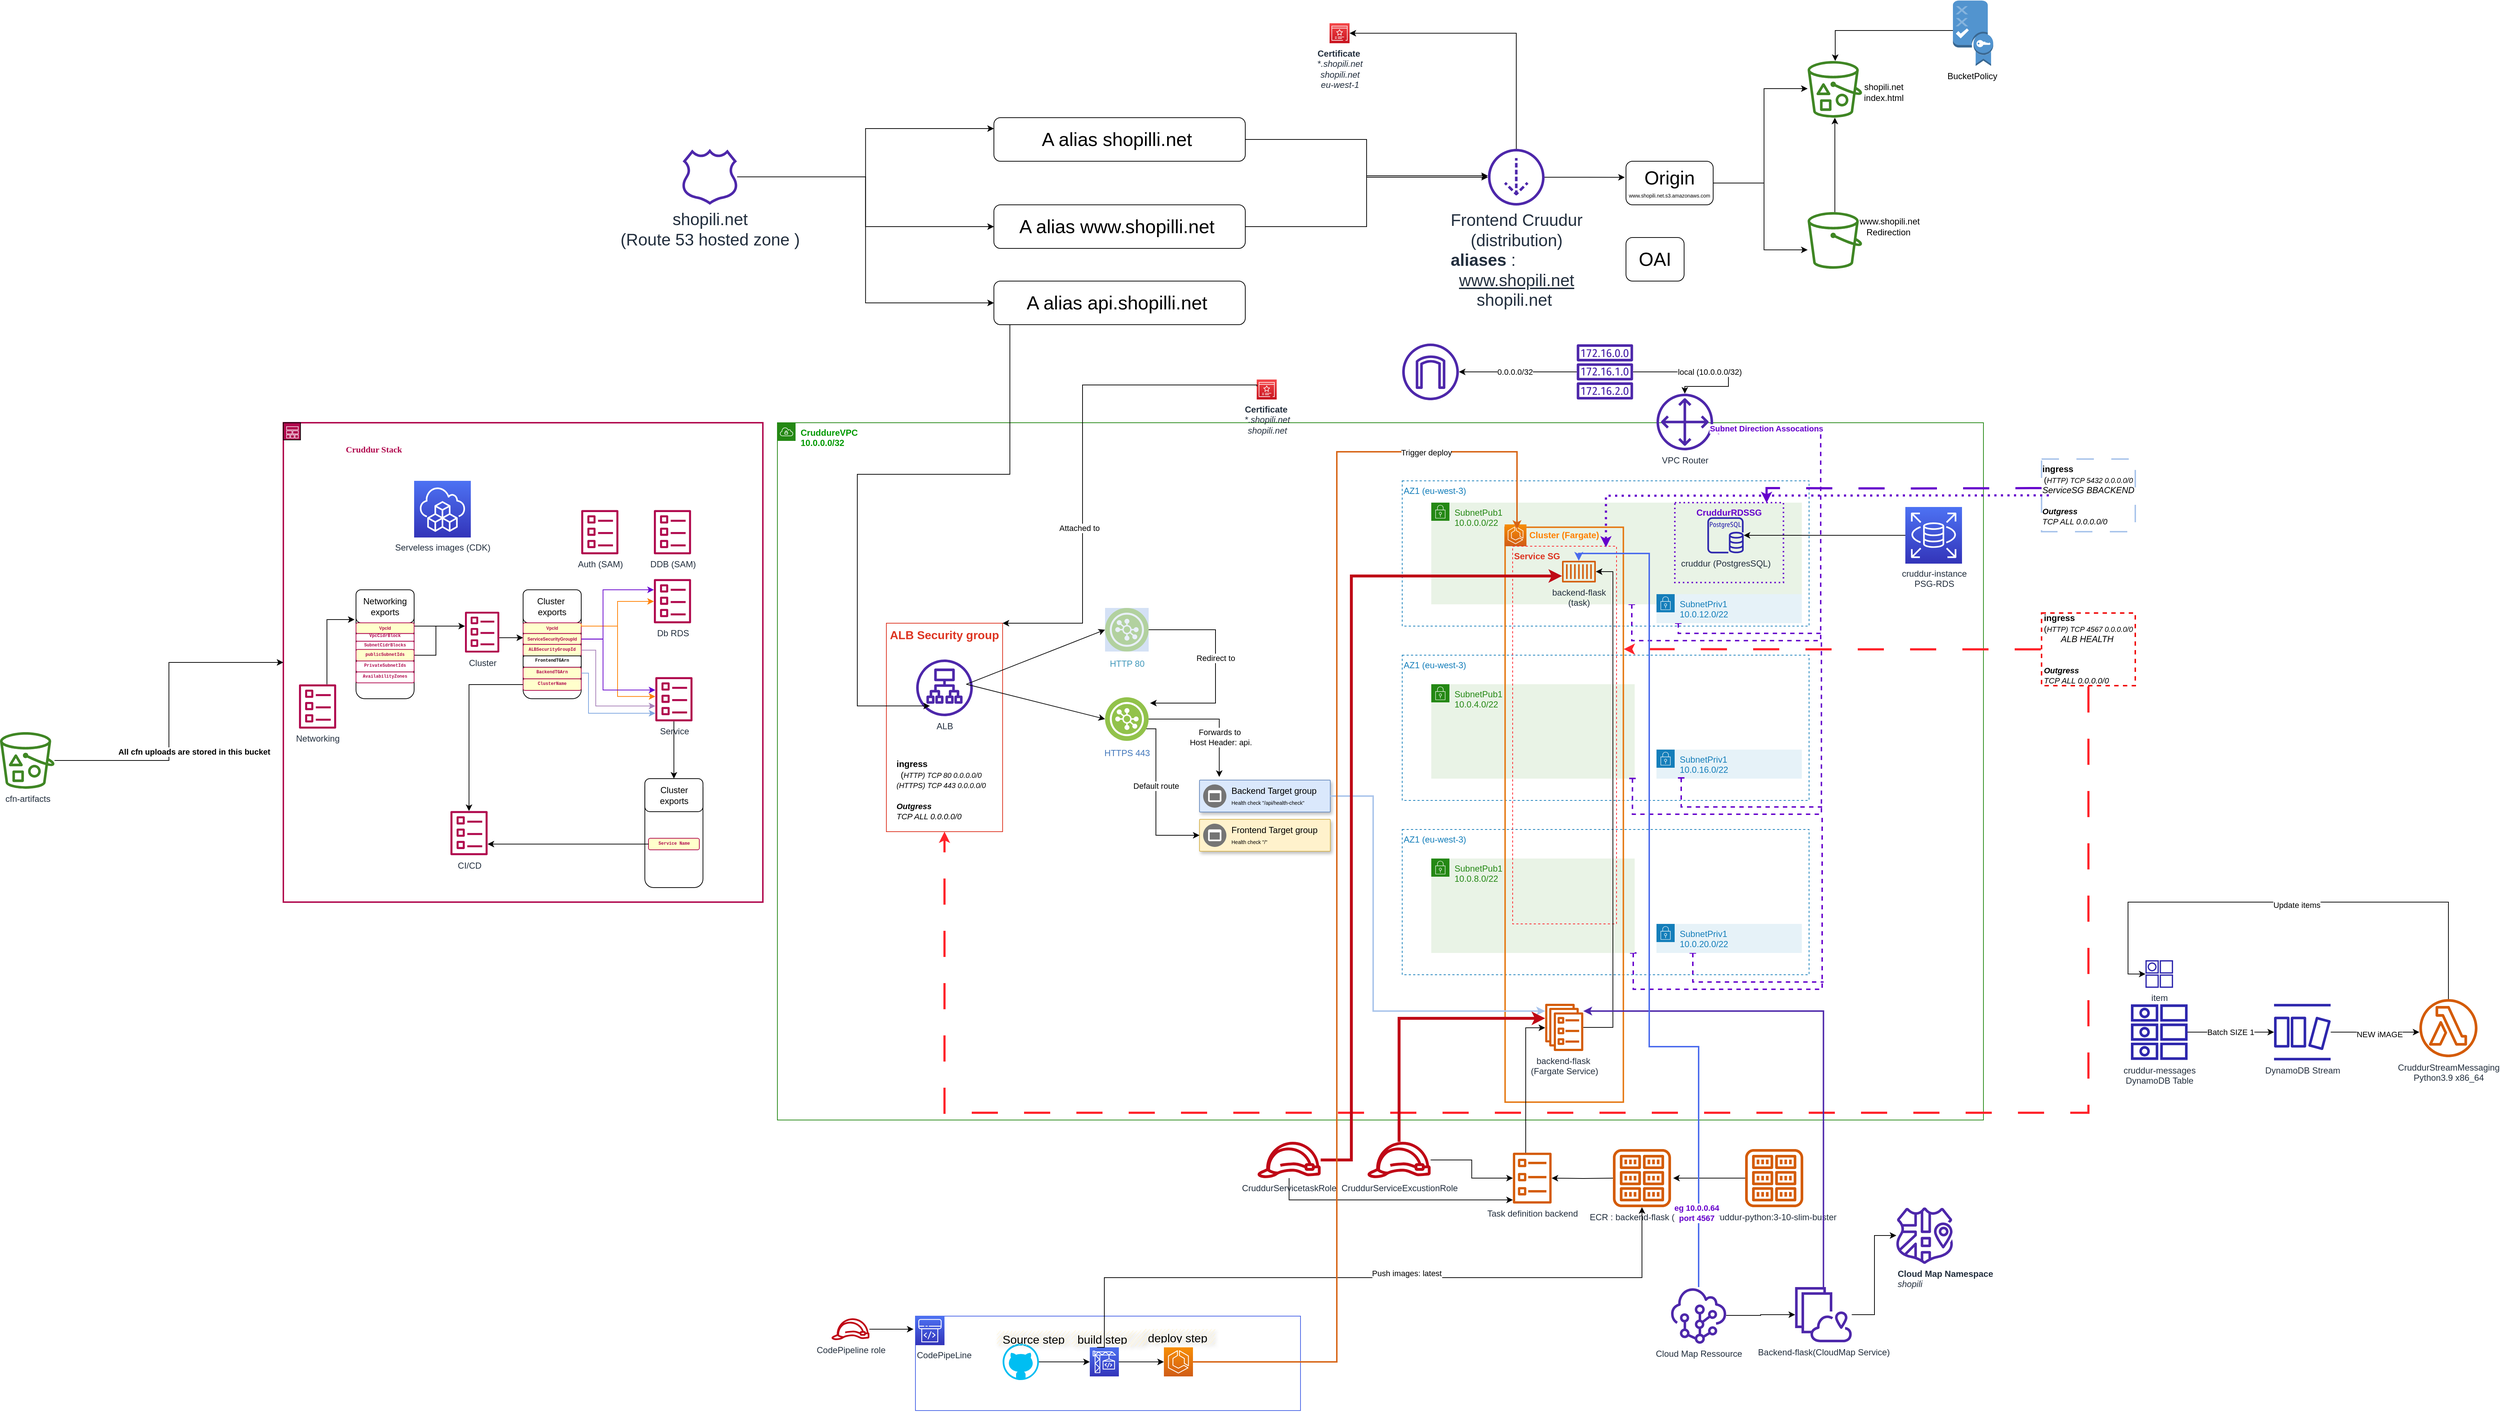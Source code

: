 <mxfile version="21.4.0" type="github">
  <diagram name="Page-1" id="jY5gFjf3i85i_nCbhtwK">
    <mxGraphModel dx="6578" dy="3358" grid="1" gridSize="10" guides="1" tooltips="1" connect="1" arrows="1" fold="1" page="1" pageScale="1" pageWidth="827" pageHeight="1169" math="0" shadow="0">
      <root>
        <mxCell id="0" />
        <mxCell id="1" parent="0" />
        <mxCell id="iXnFn7y6UCGAYkhMm21r-1" value="&lt;b&gt;&lt;font color=&quot;#009900&quot;&gt;CruddureVPC&lt;/font&gt;&lt;/b&gt;&lt;br&gt;&lt;font color=&quot;#009900&quot;&gt;&lt;b&gt;10.0.0.0/32&lt;/b&gt;&lt;/font&gt;" style="points=[[0,0],[0.25,0],[0.5,0],[0.75,0],[1,0],[1,0.25],[1,0.5],[1,0.75],[1,1],[0.75,1],[0.5,1],[0.25,1],[0,1],[0,0.75],[0,0.5],[0,0.25]];outlineConnect=0;gradientColor=none;html=1;whiteSpace=wrap;fontSize=12;fontStyle=0;container=0;pointerEvents=0;collapsible=0;recursiveResize=0;shape=mxgraph.aws4.group;grIcon=mxgraph.aws4.group_vpc;strokeColor=#248814;fillColor=none;verticalAlign=top;align=left;spacingLeft=30;fontColor=#AAB7B8;dashed=0;" parent="1" vertex="1">
          <mxGeometry x="-700" y="120" width="1660" height="960" as="geometry" />
        </mxCell>
        <mxCell id="iXnFn7y6UCGAYkhMm21r-3" value="" style="sketch=0;outlineConnect=0;fontColor=#232F3E;gradientColor=none;fillColor=#4D27AA;strokeColor=none;dashed=0;verticalLabelPosition=bottom;verticalAlign=top;align=center;html=1;fontSize=12;fontStyle=0;aspect=fixed;pointerEvents=1;shape=mxgraph.aws4.internet_gateway;container=0;" parent="1" vertex="1">
          <mxGeometry x="160" y="11" width="78" height="78" as="geometry" />
        </mxCell>
        <mxCell id="iXnFn7y6UCGAYkhMm21r-6" style="edgeStyle=orthogonalEdgeStyle;rounded=0;orthogonalLoop=1;jettySize=auto;html=1;" parent="1" source="iXnFn7y6UCGAYkhMm21r-4" target="iXnFn7y6UCGAYkhMm21r-5" edge="1">
          <mxGeometry relative="1" as="geometry">
            <mxPoint x="550" y="70" as="targetPoint" />
            <Array as="points">
              <mxPoint x="609" y="50" />
              <mxPoint x="609" y="70" />
              <mxPoint x="549" y="70" />
            </Array>
          </mxGeometry>
        </mxCell>
        <mxCell id="iXnFn7y6UCGAYkhMm21r-11" value="local (10.0.0.0/32)" style="edgeLabel;html=1;align=center;verticalAlign=middle;resizable=0;points=[];container=0;" parent="iXnFn7y6UCGAYkhMm21r-6" vertex="1" connectable="0">
          <mxGeometry x="-0.056" y="-2" relative="1" as="geometry">
            <mxPoint y="-2" as="offset" />
          </mxGeometry>
        </mxCell>
        <mxCell id="iXnFn7y6UCGAYkhMm21r-7" style="edgeStyle=orthogonalEdgeStyle;rounded=0;orthogonalLoop=1;jettySize=auto;html=1;" parent="1" source="iXnFn7y6UCGAYkhMm21r-4" target="iXnFn7y6UCGAYkhMm21r-3" edge="1">
          <mxGeometry relative="1" as="geometry" />
        </mxCell>
        <mxCell id="iXnFn7y6UCGAYkhMm21r-12" value="0.0.0.0/32&lt;br&gt;" style="edgeLabel;html=1;align=center;verticalAlign=middle;resizable=0;points=[];container=0;" parent="iXnFn7y6UCGAYkhMm21r-7" vertex="1" connectable="0">
          <mxGeometry x="0.051" relative="1" as="geometry">
            <mxPoint as="offset" />
          </mxGeometry>
        </mxCell>
        <mxCell id="iXnFn7y6UCGAYkhMm21r-4" value="" style="sketch=0;outlineConnect=0;fontColor=#232F3E;gradientColor=none;fillColor=#4D27AA;strokeColor=none;dashed=0;verticalLabelPosition=bottom;verticalAlign=top;align=center;html=1;fontSize=12;fontStyle=0;aspect=fixed;pointerEvents=1;shape=mxgraph.aws4.route_table;container=0;" parent="1" vertex="1">
          <mxGeometry x="400" y="12" width="78" height="76" as="geometry" />
        </mxCell>
        <mxCell id="iXnFn7y6UCGAYkhMm21r-5" value="VPC Router" style="sketch=0;outlineConnect=0;fontColor=#232F3E;gradientColor=none;fillColor=#4D27AA;strokeColor=none;dashed=0;verticalLabelPosition=bottom;verticalAlign=top;align=center;html=1;fontSize=12;fontStyle=0;aspect=fixed;pointerEvents=1;shape=mxgraph.aws4.customer_gateway;container=0;" parent="1" vertex="1">
          <mxGeometry x="510" y="80" width="78" height="78" as="geometry" />
        </mxCell>
        <mxCell id="iXnFn7y6UCGAYkhMm21r-19" style="edgeStyle=orthogonalEdgeStyle;rounded=0;orthogonalLoop=1;jettySize=auto;html=1;strokeColor=#6600CC;strokeWidth=2;dashed=1;endArrow=classic;endFill=0;startArrow=baseDash;startFill=0;" parent="1" edge="1">
          <mxGeometry relative="1" as="geometry">
            <mxPoint x="476" y="370" as="sourcePoint" />
            <mxPoint x="584" y="130" as="targetPoint" />
            <Array as="points">
              <mxPoint x="476" y="420" />
              <mxPoint x="736" y="420" />
              <mxPoint x="736" y="130" />
            </Array>
          </mxGeometry>
        </mxCell>
        <mxCell id="iXnFn7y6UCGAYkhMm21r-26" value="&lt;font color=&quot;#6600cc&quot;&gt;&lt;b&gt;Subnet Direction Assocations&lt;/b&gt;&lt;/font&gt;" style="edgeLabel;html=1;align=center;verticalAlign=middle;resizable=0;points=[];container=0;" parent="iXnFn7y6UCGAYkhMm21r-19" vertex="1" connectable="0">
          <mxGeometry x="0.839" y="1" relative="1" as="geometry">
            <mxPoint x="16" y="-3" as="offset" />
          </mxGeometry>
        </mxCell>
        <mxCell id="iXnFn7y6UCGAYkhMm21r-23" style="edgeStyle=orthogonalEdgeStyle;rounded=0;orthogonalLoop=1;jettySize=auto;html=1;strokeColor=#6600CC;strokeWidth=2;dashed=1;endArrow=none;endFill=0;startArrow=baseDash;startFill=0;" parent="1" edge="1">
          <mxGeometry relative="1" as="geometry">
            <mxPoint x="740" y="890" as="targetPoint" />
            <mxPoint x="560" y="850" as="sourcePoint" />
            <Array as="points">
              <mxPoint x="560" y="890" />
            </Array>
          </mxGeometry>
        </mxCell>
        <mxCell id="iXnFn7y6UCGAYkhMm21r-24" style="edgeStyle=orthogonalEdgeStyle;rounded=0;orthogonalLoop=1;jettySize=auto;html=1;strokeColor=#6600CC;strokeWidth=2;dashed=1;endArrow=none;endFill=0;startArrow=baseDash;startFill=0;" parent="1" edge="1">
          <mxGeometry relative="1" as="geometry">
            <mxPoint x="478" y="850" as="sourcePoint" />
            <mxPoint x="738" y="660" as="targetPoint" />
            <Array as="points">
              <mxPoint x="478" y="850" />
              <mxPoint x="478" y="900" />
              <mxPoint x="738" y="900" />
            </Array>
          </mxGeometry>
        </mxCell>
        <mxCell id="iXnFn7y6UCGAYkhMm21r-32" value="" style="group;verticalAlign=top;horizontal=0;fillColor=none;" parent="1" vertex="1" connectable="0">
          <mxGeometry x="-1380" y="120" width="660" height="660" as="geometry" />
        </mxCell>
        <mxCell id="iXnFn7y6UCGAYkhMm21r-29" value="" style="whiteSpace=wrap;html=1;aspect=fixed;strokeColor=#b0084d;strokeWidth=2;fillColor=none;" parent="iXnFn7y6UCGAYkhMm21r-32" vertex="1">
          <mxGeometry width="660" height="660" as="geometry" />
        </mxCell>
        <mxCell id="iXnFn7y6UCGAYkhMm21r-30" value="" style="whiteSpace=wrap;html=1;aspect=fixed;fillColor=#B0084D;" parent="iXnFn7y6UCGAYkhMm21r-32" vertex="1">
          <mxGeometry width="23.607" height="23.607" as="geometry" />
        </mxCell>
        <mxCell id="iXnFn7y6UCGAYkhMm21r-27" value="&lt;br&gt;&lt;br&gt;" style="sketch=0;outlineConnect=0;fontColor=#232F3E;gradientColor=none;fillColor=#FFFFFF;strokeColor=none;dashed=0;verticalLabelPosition=bottom;verticalAlign=top;align=center;html=1;fontSize=12;fontStyle=0;aspect=fixed;pointerEvents=1;shape=mxgraph.aws4.stack;" parent="iXnFn7y6UCGAYkhMm21r-32" vertex="1">
          <mxGeometry x="4.0" y="5" width="16.965" height="16.525" as="geometry" />
        </mxCell>
        <mxCell id="iXnFn7y6UCGAYkhMm21r-31" value="Cruddur Stack" style="text;strokeColor=none;fillColor=none;align=left;verticalAlign=middle;spacingLeft=4;spacingRight=4;overflow=hidden;points=[[0,0.5],[1,0.5]];portConstraint=eastwest;rotatable=0;whiteSpace=wrap;html=1;fontFamily=Verdana;fontStyle=1;fontColor=#B0084D;" parent="iXnFn7y6UCGAYkhMm21r-32" vertex="1">
          <mxGeometry x="80.0" y="22" width="120" height="30" as="geometry" />
        </mxCell>
        <mxCell id="iXnFn7y6UCGAYkhMm21r-166" style="edgeStyle=orthogonalEdgeStyle;rounded=0;orthogonalLoop=1;jettySize=auto;html=1;" parent="iXnFn7y6UCGAYkhMm21r-32" source="iXnFn7y6UCGAYkhMm21r-28" edge="1">
          <mxGeometry relative="1" as="geometry">
            <mxPoint x="330" y="296" as="targetPoint" />
            <Array as="points">
              <mxPoint x="300" y="296" />
              <mxPoint x="300" y="296" />
            </Array>
          </mxGeometry>
        </mxCell>
        <mxCell id="iXnFn7y6UCGAYkhMm21r-28" value="Cluster" style="sketch=0;outlineConnect=0;fontColor=#232F3E;gradientColor=none;fillColor=#B0084D;strokeColor=none;dashed=0;verticalLabelPosition=bottom;verticalAlign=top;align=center;html=1;fontSize=12;fontStyle=0;aspect=fixed;pointerEvents=1;shape=mxgraph.aws4.template;" parent="iXnFn7y6UCGAYkhMm21r-32" vertex="1">
          <mxGeometry x="250.0" y="260" width="47.213" height="56.656" as="geometry" />
        </mxCell>
        <mxCell id="bIhNAPGm82_ZlryBphh--23" style="edgeStyle=orthogonalEdgeStyle;rounded=0;orthogonalLoop=1;jettySize=auto;html=1;" edge="1" parent="iXnFn7y6UCGAYkhMm21r-32" source="iXnFn7y6UCGAYkhMm21r-33">
          <mxGeometry relative="1" as="geometry">
            <mxPoint x="537.574" y="490" as="targetPoint" />
          </mxGeometry>
        </mxCell>
        <mxCell id="iXnFn7y6UCGAYkhMm21r-33" value="Service&lt;br&gt;" style="sketch=0;outlineConnect=0;fontColor=#232F3E;gradientColor=none;fillColor=#B0084D;strokeColor=none;dashed=0;verticalLabelPosition=bottom;verticalAlign=top;align=center;html=1;fontSize=12;fontStyle=0;aspect=fixed;pointerEvents=1;shape=mxgraph.aws4.template;" parent="iXnFn7y6UCGAYkhMm21r-32" vertex="1">
          <mxGeometry x="512.0" y="350" width="51.148" height="61.377" as="geometry" />
        </mxCell>
        <mxCell id="iXnFn7y6UCGAYkhMm21r-34" value="CI/CD&lt;br&gt;" style="sketch=0;outlineConnect=0;fontColor=#232F3E;gradientColor=none;fillColor=#B0084D;strokeColor=none;dashed=0;verticalLabelPosition=bottom;verticalAlign=top;align=center;html=1;fontSize=12;fontStyle=0;aspect=fixed;pointerEvents=1;shape=mxgraph.aws4.template;" parent="iXnFn7y6UCGAYkhMm21r-32" vertex="1">
          <mxGeometry x="230" y="534.31" width="51.148" height="61.377" as="geometry" />
        </mxCell>
        <mxCell id="iXnFn7y6UCGAYkhMm21r-48" style="edgeStyle=orthogonalEdgeStyle;rounded=0;orthogonalLoop=1;jettySize=auto;html=1;" parent="iXnFn7y6UCGAYkhMm21r-32" source="iXnFn7y6UCGAYkhMm21r-35" edge="1">
          <mxGeometry relative="1" as="geometry">
            <mxPoint x="98.0" y="271" as="targetPoint" />
            <Array as="points">
              <mxPoint x="60" y="271" />
            </Array>
          </mxGeometry>
        </mxCell>
        <mxCell id="iXnFn7y6UCGAYkhMm21r-35" value="Networking" style="sketch=0;outlineConnect=0;fontColor=#232F3E;gradientColor=none;fillColor=#B0084D;strokeColor=none;dashed=0;verticalLabelPosition=bottom;verticalAlign=top;align=center;html=1;fontSize=12;fontStyle=0;aspect=fixed;pointerEvents=1;shape=mxgraph.aws4.template;" parent="iXnFn7y6UCGAYkhMm21r-32" vertex="1">
          <mxGeometry x="21.53" y="360" width="51.148" height="61.377" as="geometry" />
        </mxCell>
        <mxCell id="iXnFn7y6UCGAYkhMm21r-54" style="edgeStyle=orthogonalEdgeStyle;rounded=0;orthogonalLoop=1;jettySize=auto;html=1;exitX=1;exitY=0.5;exitDx=0;exitDy=0;" parent="iXnFn7y6UCGAYkhMm21r-32" source="iXnFn7y6UCGAYkhMm21r-145" target="iXnFn7y6UCGAYkhMm21r-28" edge="1">
          <mxGeometry relative="1" as="geometry">
            <mxPoint x="190.0" y="260" as="sourcePoint" />
            <Array as="points">
              <mxPoint x="180" y="280" />
            </Array>
          </mxGeometry>
        </mxCell>
        <mxCell id="iXnFn7y6UCGAYkhMm21r-55" style="edgeStyle=orthogonalEdgeStyle;rounded=0;orthogonalLoop=1;jettySize=auto;html=1;endArrow=none;endFill=0;exitX=1;exitY=0.5;exitDx=0;exitDy=0;" parent="iXnFn7y6UCGAYkhMm21r-32" source="iXnFn7y6UCGAYkhMm21r-148" edge="1">
          <mxGeometry relative="1" as="geometry">
            <mxPoint x="210" y="280" as="targetPoint" />
            <mxPoint x="200" y="285.851" as="sourcePoint" />
            <Array as="points">
              <mxPoint x="180" y="320" />
              <mxPoint x="210" y="320" />
            </Array>
          </mxGeometry>
        </mxCell>
        <mxCell id="iXnFn7y6UCGAYkhMm21r-98" value="Db RDS&lt;br&gt;" style="sketch=0;outlineConnect=0;fontColor=#232F3E;gradientColor=none;fillColor=#B0084D;strokeColor=none;dashed=0;verticalLabelPosition=bottom;verticalAlign=top;align=center;html=1;fontSize=12;fontStyle=0;aspect=fixed;pointerEvents=1;shape=mxgraph.aws4.template;" parent="iXnFn7y6UCGAYkhMm21r-32" vertex="1">
          <mxGeometry x="510" y="215" width="51.148" height="61.377" as="geometry" />
        </mxCell>
        <mxCell id="iXnFn7y6UCGAYkhMm21r-99" value="DDB (SAM)" style="sketch=0;outlineConnect=0;fontColor=#232F3E;gradientColor=none;fillColor=#B0084D;strokeColor=none;dashed=0;verticalLabelPosition=bottom;verticalAlign=top;align=center;html=1;fontSize=12;fontStyle=0;aspect=fixed;pointerEvents=1;shape=mxgraph.aws4.template;" parent="iXnFn7y6UCGAYkhMm21r-32" vertex="1">
          <mxGeometry x="510" y="120.0" width="51.148" height="61.377" as="geometry" />
        </mxCell>
        <mxCell id="iXnFn7y6UCGAYkhMm21r-143" value="" style="group;shadow=1;glass=1;rounded=1;" parent="iXnFn7y6UCGAYkhMm21r-32" vertex="1" connectable="0">
          <mxGeometry x="100" y="230" width="80.0" height="150" as="geometry" />
        </mxCell>
        <mxCell id="iXnFn7y6UCGAYkhMm21r-141" value="" style="rounded=1;whiteSpace=wrap;html=1;" parent="iXnFn7y6UCGAYkhMm21r-143" vertex="1">
          <mxGeometry width="80.0" height="150.0" as="geometry" />
        </mxCell>
        <mxCell id="iXnFn7y6UCGAYkhMm21r-142" value="Networking exports" style="rounded=1;whiteSpace=wrap;html=1;" parent="iXnFn7y6UCGAYkhMm21r-143" vertex="1">
          <mxGeometry width="80.0" height="45.455" as="geometry" />
        </mxCell>
        <mxCell id="iXnFn7y6UCGAYkhMm21r-145" value="VpcId" style="rounded=1;whiteSpace=wrap;fontSize=6;html=1;spacingTop=0;spacing=0;fontColor=#B0084D;fontStyle=1;align=center;strokeColor=#B0084D;fillColor=#FFFFCC;" parent="iXnFn7y6UCGAYkhMm21r-143" vertex="1">
          <mxGeometry y="45.452" width="80.0" height="14.849" as="geometry" />
        </mxCell>
        <mxCell id="iXnFn7y6UCGAYkhMm21r-146" value="&lt;div style=&quot;background-color: rgb(255, 255, 255); font-family: Menlo, Monaco, &amp;quot;Courier New&amp;quot;, monospace; line-height: 72%; font-size: 6px;&quot;&gt;&lt;div style=&quot;line-height: 72%; font-size: 6px;&quot;&gt;&lt;font style=&quot;font-size: 6px;&quot;&gt;&lt;span style=&quot;font-size: 6px;&quot;&gt;VpcCidrBlock&lt;/span&gt;&lt;/font&gt;&lt;/div&gt;&lt;/div&gt;" style="rounded=1;whiteSpace=wrap;html=1;fontSize=6;spacingTop=-3;fontColor=#B0084D;fontStyle=1;align=center;strokeColor=#B0084D;" parent="iXnFn7y6UCGAYkhMm21r-143" vertex="1">
          <mxGeometry y="60.302" width="80.0" height="10.628" as="geometry" />
        </mxCell>
        <mxCell id="iXnFn7y6UCGAYkhMm21r-147" value="&lt;div style=&quot;background-color: rgb(255, 255, 255); font-family: Menlo, Monaco, &amp;quot;Courier New&amp;quot;, monospace; line-height: 92%; font-size: 6px;&quot;&gt;&lt;div style=&quot;line-height: 92%; font-size: 6px;&quot;&gt;&lt;div style=&quot;line-height: 92%; font-size: 6px;&quot;&gt;&lt;font style=&quot;font-size: 6px;&quot;&gt;SubnetCidrBlocks&lt;/font&gt;&lt;/div&gt;&lt;/div&gt;&lt;/div&gt;" style="rounded=1;whiteSpace=wrap;html=1;fontSize=6;spacingTop=-2;fontColor=#B0084D;fontStyle=1;align=center;strokeColor=#B0084D;" parent="iXnFn7y6UCGAYkhMm21r-143" vertex="1">
          <mxGeometry y="70.93" width="80.0" height="11.985" as="geometry" />
        </mxCell>
        <mxCell id="iXnFn7y6UCGAYkhMm21r-148" value="&lt;div style=&quot;font-family: Menlo, Monaco, &amp;quot;Courier New&amp;quot;, monospace; line-height: 92%; font-size: 6px;&quot;&gt;&lt;font style=&quot;font-size: 6px; background-color: rgb(255, 255, 204);&quot;&gt;publicSubnetIds&lt;/font&gt;&lt;/div&gt;" style="rounded=1;whiteSpace=wrap;html=1;fontSize=6;spacingTop=-3;fontColor=#B0084D;verticalAlign=middle;align=center;fontStyle=1;strokeColor=#B0084D;fillColor=#FFFFCC;" parent="iXnFn7y6UCGAYkhMm21r-143" vertex="1">
          <mxGeometry y="82.161" width="80.0" height="15.829" as="geometry" />
        </mxCell>
        <mxCell id="iXnFn7y6UCGAYkhMm21r-149" value="&lt;div style=&quot;background-color: rgb(255, 255, 255); font-family: Menlo, Monaco, &amp;quot;Courier New&amp;quot;, monospace; line-height: 92%; font-size: 6px;&quot;&gt;&lt;font style=&quot;font-size: 6px;&quot;&gt;PrivateSubnetIds&lt;/font&gt;&lt;/div&gt;" style="rounded=1;whiteSpace=wrap;html=1;fontSize=6;spacingTop=-3;fontColor=#B0084D;verticalAlign=middle;align=center;fontStyle=1;strokeColor=#B0084D;" parent="iXnFn7y6UCGAYkhMm21r-143" vertex="1">
          <mxGeometry y="97.99" width="80.0" height="15.075" as="geometry" />
        </mxCell>
        <mxCell id="iXnFn7y6UCGAYkhMm21r-150" value="&lt;div style=&quot;background-color: rgb(255, 255, 255); font-family: Menlo, Monaco, &amp;quot;Courier New&amp;quot;, monospace; line-height: 71%; font-size: 6px;&quot;&gt;&lt;font style=&quot;font-size: 6px;&quot;&gt;AvailabilityZones&lt;/font&gt;&lt;/div&gt;" style="rounded=1;whiteSpace=wrap;html=1;fontSize=6;spacingTop=-1;fontColor=#B0084D;fontStyle=1;align=center;strokeColor=#B0084D;" parent="iXnFn7y6UCGAYkhMm21r-143" vertex="1">
          <mxGeometry y="113.065" width="80.0" height="15.075" as="geometry" />
        </mxCell>
        <mxCell id="iXnFn7y6UCGAYkhMm21r-152" value="" style="group;shadow=1;glass=1;rounded=1;" parent="iXnFn7y6UCGAYkhMm21r-32" vertex="1" connectable="0">
          <mxGeometry x="330" y="230" width="80.0" height="150" as="geometry" />
        </mxCell>
        <mxCell id="iXnFn7y6UCGAYkhMm21r-153" value="" style="rounded=1;whiteSpace=wrap;html=1;" parent="iXnFn7y6UCGAYkhMm21r-152" vertex="1">
          <mxGeometry width="80.0" height="150.0" as="geometry" />
        </mxCell>
        <mxCell id="iXnFn7y6UCGAYkhMm21r-154" value="Cluster&amp;nbsp; exports" style="rounded=1;whiteSpace=wrap;html=1;" parent="iXnFn7y6UCGAYkhMm21r-152" vertex="1">
          <mxGeometry width="80.0" height="45.455" as="geometry" />
        </mxCell>
        <mxCell id="iXnFn7y6UCGAYkhMm21r-155" value="VpcId" style="rounded=1;whiteSpace=wrap;fontSize=6;html=1;spacingTop=0;spacing=0;fontColor=#B0084D;fontStyle=1;align=center;strokeColor=#B0084D;fillColor=#FFFFCC;" parent="iXnFn7y6UCGAYkhMm21r-152" vertex="1">
          <mxGeometry y="45.452" width="80.0" height="14.849" as="geometry" />
        </mxCell>
        <mxCell id="iXnFn7y6UCGAYkhMm21r-158" value="&lt;div style=&quot;font-family: Menlo, Monaco, &amp;quot;Courier New&amp;quot;, monospace; line-height: 92%; font-size: 6px;&quot;&gt;ALBSecurityGroupId&lt;br&gt;&lt;/div&gt;" style="rounded=1;whiteSpace=wrap;html=1;fontSize=6;spacingTop=-3;fontColor=#B0084D;verticalAlign=middle;align=center;fontStyle=1;strokeColor=#B0084D;fillColor=#FFFFCC;" parent="iXnFn7y6UCGAYkhMm21r-152" vertex="1">
          <mxGeometry y="75.151" width="80.0" height="15.829" as="geometry" />
        </mxCell>
        <mxCell id="iXnFn7y6UCGAYkhMm21r-162" value="ServiceSecurityGroupId" style="rounded=1;whiteSpace=wrap;fontSize=6;html=1;spacingTop=0;spacing=0;fontColor=#B0084D;fontStyle=1;align=center;strokeColor=#B0084D;fillColor=#FFFFCC;" parent="iXnFn7y6UCGAYkhMm21r-152" vertex="1">
          <mxGeometry y="60.302" width="80.0" height="14.849" as="geometry" />
        </mxCell>
        <mxCell id="iXnFn7y6UCGAYkhMm21r-163" value="&lt;div style=&quot;font-family: Menlo, Monaco, &amp;quot;Courier New&amp;quot;, monospace; line-height: 92%; font-size: 6px;&quot;&gt;FrontendTGArn&lt;br&gt;&lt;/div&gt;" style="rounded=1;whiteSpace=wrap;html=1;fontSize=6;spacingTop=-3;verticalAlign=middle;align=center;fontStyle=1;" parent="iXnFn7y6UCGAYkhMm21r-152" vertex="1">
          <mxGeometry y="90.981" width="80.0" height="15.829" as="geometry" />
        </mxCell>
        <mxCell id="iXnFn7y6UCGAYkhMm21r-164" value="&lt;div style=&quot;font-family: Menlo, Monaco, &amp;quot;Courier New&amp;quot;, monospace; line-height: 92%; font-size: 6px;&quot;&gt;BackendTGArn&lt;/div&gt;" style="rounded=1;whiteSpace=wrap;html=1;fontSize=6;spacingTop=-3;fontColor=#B0084D;verticalAlign=middle;align=center;fontStyle=1;strokeColor=#B0084D;fillColor=#FFFFCC;" parent="iXnFn7y6UCGAYkhMm21r-152" vertex="1">
          <mxGeometry y="106.811" width="80.0" height="15.829" as="geometry" />
        </mxCell>
        <mxCell id="bIhNAPGm82_ZlryBphh--24" value="&lt;div style=&quot;font-family: Menlo, Monaco, &amp;quot;Courier New&amp;quot;, monospace; line-height: 92%; font-size: 6px;&quot;&gt;ClusterName&lt;/div&gt;" style="rounded=1;whiteSpace=wrap;html=1;fontSize=6;spacingTop=-3;fontColor=#B0084D;verticalAlign=middle;align=center;fontStyle=1;strokeColor=#B0084D;fillColor=#FFFFCC;" vertex="1" parent="iXnFn7y6UCGAYkhMm21r-152">
          <mxGeometry y="122.641" width="80.0" height="15.829" as="geometry" />
        </mxCell>
        <mxCell id="iXnFn7y6UCGAYkhMm21r-168" style="edgeStyle=orthogonalEdgeStyle;rounded=0;orthogonalLoop=1;jettySize=auto;html=1;strokeColor=#FF8000;" parent="iXnFn7y6UCGAYkhMm21r-32" source="iXnFn7y6UCGAYkhMm21r-155" target="iXnFn7y6UCGAYkhMm21r-98" edge="1">
          <mxGeometry relative="1" as="geometry">
            <Array as="points">
              <mxPoint x="460" y="280" />
              <mxPoint x="460" y="246" />
            </Array>
          </mxGeometry>
        </mxCell>
        <mxCell id="iXnFn7y6UCGAYkhMm21r-169" style="edgeStyle=orthogonalEdgeStyle;rounded=0;orthogonalLoop=1;jettySize=auto;html=1;strokeColor=#FF8000;" parent="iXnFn7y6UCGAYkhMm21r-32" edge="1">
          <mxGeometry relative="1" as="geometry">
            <mxPoint x="410" y="276.38" as="sourcePoint" />
            <mxPoint x="512" y="376.88" as="targetPoint" />
            <Array as="points">
              <mxPoint x="410" y="280" />
              <mxPoint x="460" y="280" />
              <mxPoint x="460" y="377" />
            </Array>
          </mxGeometry>
        </mxCell>
        <mxCell id="iXnFn7y6UCGAYkhMm21r-170" style="edgeStyle=elbowEdgeStyle;rounded=0;orthogonalLoop=1;jettySize=auto;html=1;startArrow=none;startFill=0;strokeColor=#6600CC;" parent="iXnFn7y6UCGAYkhMm21r-32" source="iXnFn7y6UCGAYkhMm21r-162" target="iXnFn7y6UCGAYkhMm21r-98" edge="1">
          <mxGeometry relative="1" as="geometry">
            <Array as="points">
              <mxPoint x="440" y="230" />
            </Array>
          </mxGeometry>
        </mxCell>
        <mxCell id="iXnFn7y6UCGAYkhMm21r-171" style="edgeStyle=elbowEdgeStyle;rounded=0;orthogonalLoop=1;jettySize=auto;html=1;startArrow=none;startFill=0;strokeColor=#6600CC;" parent="iXnFn7y6UCGAYkhMm21r-32" edge="1">
          <mxGeometry relative="1" as="geometry">
            <mxPoint x="410" y="298" as="sourcePoint" />
            <mxPoint x="512" y="368" as="targetPoint" />
            <Array as="points">
              <mxPoint x="440" y="340" />
              <mxPoint x="450" y="238" />
            </Array>
          </mxGeometry>
        </mxCell>
        <mxCell id="iXnFn7y6UCGAYkhMm21r-172" style="edgeStyle=orthogonalEdgeStyle;rounded=0;orthogonalLoop=1;jettySize=auto;html=1;strokeColor=#A680B8;" parent="iXnFn7y6UCGAYkhMm21r-32" source="iXnFn7y6UCGAYkhMm21r-158" target="iXnFn7y6UCGAYkhMm21r-33" edge="1">
          <mxGeometry relative="1" as="geometry">
            <Array as="points">
              <mxPoint x="430" y="313" />
              <mxPoint x="430" y="390" />
            </Array>
          </mxGeometry>
        </mxCell>
        <mxCell id="iXnFn7y6UCGAYkhMm21r-173" style="edgeStyle=orthogonalEdgeStyle;rounded=0;orthogonalLoop=1;jettySize=auto;html=1;strokeColor=#7EA6E0;" parent="iXnFn7y6UCGAYkhMm21r-32" source="iXnFn7y6UCGAYkhMm21r-164" target="iXnFn7y6UCGAYkhMm21r-33" edge="1">
          <mxGeometry relative="1" as="geometry">
            <Array as="points">
              <mxPoint x="420" y="345" />
              <mxPoint x="420" y="400" />
            </Array>
          </mxGeometry>
        </mxCell>
        <mxCell id="bIhNAPGm82_ZlryBphh--11" value="Auth (SAM)" style="sketch=0;outlineConnect=0;fontColor=#232F3E;gradientColor=none;fillColor=#B0084D;strokeColor=none;dashed=0;verticalLabelPosition=bottom;verticalAlign=top;align=center;html=1;fontSize=12;fontStyle=0;aspect=fixed;pointerEvents=1;shape=mxgraph.aws4.template;" vertex="1" parent="iXnFn7y6UCGAYkhMm21r-32">
          <mxGeometry x="410" y="120" width="51.148" height="61.377" as="geometry" />
        </mxCell>
        <mxCell id="bIhNAPGm82_ZlryBphh--13" value="Serveless images (CDK)" style="sketch=0;points=[[0,0,0],[0.25,0,0],[0.5,0,0],[0.75,0,0],[1,0,0],[0,1,0],[0.25,1,0],[0.5,1,0],[0.75,1,0],[1,1,0],[0,0.25,0],[0,0.5,0],[0,0.75,0],[1,0.25,0],[1,0.5,0],[1,0.75,0]];outlineConnect=0;fontColor=#232F3E;gradientColor=#4D72F3;gradientDirection=north;fillColor=#3334B9;strokeColor=#ffffff;dashed=0;verticalLabelPosition=bottom;verticalAlign=top;align=center;html=1;fontSize=12;fontStyle=0;aspect=fixed;shape=mxgraph.aws4.resourceIcon;resIcon=mxgraph.aws4.cloud_development_kit;" vertex="1" parent="iXnFn7y6UCGAYkhMm21r-32">
          <mxGeometry x="180" y="80" width="78" height="78" as="geometry" />
        </mxCell>
        <mxCell id="bIhNAPGm82_ZlryBphh--14" value="" style="group;shadow=1;glass=1;rounded=1;arcSize=0;" vertex="1" connectable="0" parent="iXnFn7y6UCGAYkhMm21r-32">
          <mxGeometry x="497.57" y="490" width="80" height="150" as="geometry" />
        </mxCell>
        <mxCell id="bIhNAPGm82_ZlryBphh--15" value="" style="rounded=1;whiteSpace=wrap;html=1;" vertex="1" parent="bIhNAPGm82_ZlryBphh--14">
          <mxGeometry width="80.0" height="150.0" as="geometry" />
        </mxCell>
        <mxCell id="bIhNAPGm82_ZlryBphh--16" value="Cluster exports" style="rounded=1;whiteSpace=wrap;html=1;" vertex="1" parent="bIhNAPGm82_ZlryBphh--14">
          <mxGeometry width="80.0" height="45.455" as="geometry" />
        </mxCell>
        <mxCell id="bIhNAPGm82_ZlryBphh--20" value="&lt;div style=&quot;font-family: Menlo, Monaco, &amp;quot;Courier New&amp;quot;, monospace; line-height: 92%; font-size: 6px;&quot;&gt;&lt;font style=&quot;font-size: 6px; background-color: rgb(255, 255, 204);&quot;&gt;Service Name&lt;/font&gt;&lt;/div&gt;" style="rounded=1;whiteSpace=wrap;html=1;fontSize=6;spacingTop=-3;fontColor=#B0084D;verticalAlign=middle;align=center;fontStyle=1;strokeColor=#B0084D;fillColor=#FFFFCC;" vertex="1" parent="bIhNAPGm82_ZlryBphh--14">
          <mxGeometry x="5" y="82.16" width="70" height="15.83" as="geometry" />
        </mxCell>
        <mxCell id="bIhNAPGm82_ZlryBphh--25" style="edgeStyle=orthogonalEdgeStyle;rounded=0;orthogonalLoop=1;jettySize=auto;html=1;" edge="1" parent="iXnFn7y6UCGAYkhMm21r-32" source="bIhNAPGm82_ZlryBphh--24" target="iXnFn7y6UCGAYkhMm21r-34">
          <mxGeometry relative="1" as="geometry" />
        </mxCell>
        <mxCell id="bIhNAPGm82_ZlryBphh--26" style="edgeStyle=orthogonalEdgeStyle;rounded=0;orthogonalLoop=1;jettySize=auto;html=1;" edge="1" parent="iXnFn7y6UCGAYkhMm21r-32" source="bIhNAPGm82_ZlryBphh--20" target="iXnFn7y6UCGAYkhMm21r-34">
          <mxGeometry relative="1" as="geometry">
            <Array as="points">
              <mxPoint x="330" y="580" />
              <mxPoint x="330" y="580" />
            </Array>
          </mxGeometry>
        </mxCell>
        <mxCell id="iXnFn7y6UCGAYkhMm21r-38" style="edgeStyle=orthogonalEdgeStyle;rounded=0;orthogonalLoop=1;jettySize=auto;html=1;entryX=0;entryY=0.5;entryDx=0;entryDy=0;" parent="1" source="iXnFn7y6UCGAYkhMm21r-36" target="iXnFn7y6UCGAYkhMm21r-29" edge="1">
          <mxGeometry relative="1" as="geometry">
            <mxPoint x="-1240" y="590" as="targetPoint" />
            <mxPoint x="-645.008" y="319" as="sourcePoint" />
          </mxGeometry>
        </mxCell>
        <mxCell id="iXnFn7y6UCGAYkhMm21r-39" value="&lt;b&gt;All cfn uploads are stored in this bucket&lt;/b&gt;" style="edgeLabel;html=1;align=center;verticalAlign=middle;resizable=0;points=[];" parent="iXnFn7y6UCGAYkhMm21r-38" vertex="1" connectable="0">
          <mxGeometry x="-0.262" y="-4" relative="1" as="geometry">
            <mxPoint x="30" y="-4" as="offset" />
          </mxGeometry>
        </mxCell>
        <mxCell id="iXnFn7y6UCGAYkhMm21r-36" value="cfn-artifacts" style="sketch=0;outlineConnect=0;fontColor=#232F3E;gradientColor=none;fillColor=#3F8624;strokeColor=none;dashed=0;verticalLabelPosition=bottom;verticalAlign=top;align=center;html=1;fontSize=12;fontStyle=0;aspect=fixed;pointerEvents=1;shape=mxgraph.aws4.bucket_with_objects;" parent="1" vertex="1">
          <mxGeometry x="-1770" y="546" width="75" height="78" as="geometry" />
        </mxCell>
        <mxCell id="iXnFn7y6UCGAYkhMm21r-93" value="" style="group" parent="1" vertex="1" connectable="0">
          <mxGeometry x="-639" y="356" width="700" height="354" as="geometry" />
        </mxCell>
        <mxCell id="iXnFn7y6UCGAYkhMm21r-67" value="ALB&lt;br&gt;" style="sketch=0;outlineConnect=0;fontColor=#232F3E;gradientColor=none;fillColor=#4D27AA;strokeColor=none;dashed=0;verticalLabelPosition=bottom;verticalAlign=top;align=center;html=1;fontSize=12;fontStyle=0;aspect=fixed;pointerEvents=1;shape=mxgraph.aws4.application_load_balancer;" parent="iXnFn7y6UCGAYkhMm21r-93" vertex="1">
          <mxGeometry x="130" y="90" width="78" height="78" as="geometry" />
        </mxCell>
        <mxCell id="iXnFn7y6UCGAYkhMm21r-72" value="" style="group" parent="iXnFn7y6UCGAYkhMm21r-93" vertex="1" connectable="0">
          <mxGeometry x="390" y="120" width="70" height="82" as="geometry" />
        </mxCell>
        <mxCell id="iXnFn7y6UCGAYkhMm21r-71" value="" style="shape=image;html=1;verticalAlign=top;verticalLabelPosition=bottom;labelBackgroundColor=#ffffff;imageAspect=0;aspect=fixed;image=https://cdn1.iconfinder.com/data/icons/material-core/23/https-128.png;opacity=50;perimeterSpacing=10;strokeWidth=4;imageBackground=default;" parent="iXnFn7y6UCGAYkhMm21r-72" vertex="1">
          <mxGeometry x="30" width="40" height="40" as="geometry" />
        </mxCell>
        <mxCell id="iXnFn7y6UCGAYkhMm21r-68" value="HTTPS 443&lt;br&gt;" style="image;aspect=fixed;perimeter=ellipsePerimeter;html=1;align=center;shadow=0;dashed=0;fontColor=#4277BB;labelBackgroundColor=default;fontSize=12;spacingTop=3;image=img/lib/ibm/vpc/LoadBalancerListener.svg;" parent="iXnFn7y6UCGAYkhMm21r-72" vertex="1">
          <mxGeometry y="22" width="60" height="60" as="geometry" />
        </mxCell>
        <mxCell id="iXnFn7y6UCGAYkhMm21r-73" value="" style="group" parent="iXnFn7y6UCGAYkhMm21r-93" vertex="1" connectable="0">
          <mxGeometry x="390" width="70" height="79" as="geometry" />
        </mxCell>
        <mxCell id="iXnFn7y6UCGAYkhMm21r-69" value="" style="shape=image;html=1;verticalAlign=top;verticalLabelPosition=bottom;labelBackgroundColor=#ffffff;imageAspect=0;aspect=fixed;image=https://cdn1.iconfinder.com/data/icons/CrystalClear/128x128/actions/decrypted.png" parent="iXnFn7y6UCGAYkhMm21r-73" vertex="1">
          <mxGeometry x="30" width="40" height="40" as="geometry" />
        </mxCell>
        <mxCell id="iXnFn7y6UCGAYkhMm21r-70" value="HTTP 80" style="image;aspect=fixed;perimeter=ellipsePerimeter;html=1;align=center;shadow=0;dashed=0;fontColor=#4299BB;labelBackgroundColor=default;fontSize=12;spacingTop=3;image=img/lib/ibm/vpc/LoadBalancerListener.svg;opacity=50;imageBorder=none;imageBackground=#A9C4EB;" parent="iXnFn7y6UCGAYkhMm21r-73" vertex="1">
          <mxGeometry y="19" width="60" height="60" as="geometry" />
        </mxCell>
        <mxCell id="iXnFn7y6UCGAYkhMm21r-75" value="" style="strokeColor=#d6b656;shadow=1;strokeWidth=1;rounded=1;absoluteArcSize=1;arcSize=2;fillColor=#fff2cc;" parent="iXnFn7y6UCGAYkhMm21r-93" vertex="1">
          <mxGeometry x="520" y="310" width="180" height="44" as="geometry" />
        </mxCell>
        <mxCell id="iXnFn7y6UCGAYkhMm21r-76" value="Frontend Target group&lt;br&gt;&lt;font style=&quot;font-size: 7px;&quot;&gt;Health check &quot;/&quot;&amp;nbsp;&lt;/font&gt;" style="sketch=0;dashed=0;connectable=0;html=1;fillColor=#757575;strokeColor=none;shape=mxgraph.gcp2.frontend_platform_services;part=1;labelPosition=right;verticalLabelPosition=middle;align=left;verticalAlign=middle;spacingLeft=5;fontSize=12;" parent="iXnFn7y6UCGAYkhMm21r-75" vertex="1">
          <mxGeometry y="0.5" width="32" height="32" relative="1" as="geometry">
            <mxPoint x="5" y="-16" as="offset" />
          </mxGeometry>
        </mxCell>
        <mxCell id="iXnFn7y6UCGAYkhMm21r-77" value="" style="strokeColor=#6c8ebf;shadow=1;strokeWidth=1;rounded=1;absoluteArcSize=1;arcSize=2;fillColor=#dae8fc;" parent="iXnFn7y6UCGAYkhMm21r-93" vertex="1">
          <mxGeometry x="520" y="256" width="180" height="44" as="geometry" />
        </mxCell>
        <mxCell id="iXnFn7y6UCGAYkhMm21r-78" value="Backend Target group&lt;br&gt;&lt;font style=&quot;font-size: 7px;&quot;&gt;Health check &quot;/api/health-check&quot;&amp;nbsp;&lt;/font&gt;" style="sketch=0;dashed=0;connectable=0;html=1;fillColor=#757575;strokeColor=none;shape=mxgraph.gcp2.frontend_platform_services;part=1;labelPosition=right;verticalLabelPosition=middle;align=left;verticalAlign=middle;spacingLeft=5;fontSize=12;" parent="iXnFn7y6UCGAYkhMm21r-77" vertex="1">
          <mxGeometry y="0.5" width="32" height="32" relative="1" as="geometry">
            <mxPoint x="5" y="-16" as="offset" />
          </mxGeometry>
        </mxCell>
        <mxCell id="iXnFn7y6UCGAYkhMm21r-79" style="edgeStyle=orthogonalEdgeStyle;rounded=0;orthogonalLoop=1;jettySize=auto;html=1;" parent="iXnFn7y6UCGAYkhMm21r-93" source="iXnFn7y6UCGAYkhMm21r-70" edge="1">
          <mxGeometry relative="1" as="geometry">
            <mxPoint x="462.0" y="49" as="sourcePoint" />
            <mxPoint x="452" y="150" as="targetPoint" />
            <Array as="points">
              <mxPoint x="542" y="49" />
              <mxPoint x="542" y="150" />
            </Array>
          </mxGeometry>
        </mxCell>
        <mxCell id="iXnFn7y6UCGAYkhMm21r-80" value="Redirect to&lt;br&gt;" style="edgeLabel;html=1;align=center;verticalAlign=middle;resizable=0;points=[];" parent="iXnFn7y6UCGAYkhMm21r-79" vertex="1" connectable="0">
          <mxGeometry x="-0.077" relative="1" as="geometry">
            <mxPoint as="offset" />
          </mxGeometry>
        </mxCell>
        <mxCell id="iXnFn7y6UCGAYkhMm21r-81" style="edgeStyle=orthogonalEdgeStyle;rounded=0;orthogonalLoop=1;jettySize=auto;html=1;entryX=0.151;entryY=-0.099;entryDx=0;entryDy=0;entryPerimeter=0;" parent="iXnFn7y6UCGAYkhMm21r-93" source="iXnFn7y6UCGAYkhMm21r-68" target="iXnFn7y6UCGAYkhMm21r-77" edge="1">
          <mxGeometry relative="1" as="geometry" />
        </mxCell>
        <mxCell id="iXnFn7y6UCGAYkhMm21r-82" value="Forwards to&amp;nbsp;&lt;br&gt;Host Header: api." style="edgeLabel;html=1;align=center;verticalAlign=middle;resizable=0;points=[];" parent="iXnFn7y6UCGAYkhMm21r-81" vertex="1" connectable="0">
          <mxGeometry x="0.378" y="2" relative="1" as="geometry">
            <mxPoint as="offset" />
          </mxGeometry>
        </mxCell>
        <mxCell id="iXnFn7y6UCGAYkhMm21r-83" style="edgeStyle=orthogonalEdgeStyle;rounded=0;orthogonalLoop=1;jettySize=auto;html=1;exitX=1;exitY=0.75;exitDx=0;exitDy=0;entryX=0;entryY=0.5;entryDx=0;entryDy=0;" parent="iXnFn7y6UCGAYkhMm21r-93" source="iXnFn7y6UCGAYkhMm21r-68" target="iXnFn7y6UCGAYkhMm21r-75" edge="1">
          <mxGeometry relative="1" as="geometry">
            <Array as="points">
              <mxPoint x="460" y="185" />
              <mxPoint x="460" y="332" />
            </Array>
          </mxGeometry>
        </mxCell>
        <mxCell id="iXnFn7y6UCGAYkhMm21r-84" value="Default route" style="edgeLabel;html=1;align=center;verticalAlign=middle;resizable=0;points=[];" parent="iXnFn7y6UCGAYkhMm21r-83" vertex="1" connectable="0">
          <mxGeometry x="-0.169" relative="1" as="geometry">
            <mxPoint as="offset" />
          </mxGeometry>
        </mxCell>
        <mxCell id="iXnFn7y6UCGAYkhMm21r-89" value="&lt;b&gt;&lt;font style=&quot;font-size: 16px;&quot;&gt;ALB Security group&lt;/font&gt;&lt;/b&gt;" style="fillColor=none;strokeColor=#DD3522;verticalAlign=top;fontStyle=0;fontColor=#DD3522;whiteSpace=wrap;html=1;" parent="iXnFn7y6UCGAYkhMm21r-93" vertex="1">
          <mxGeometry x="89" y="40" width="160" height="287" as="geometry" />
        </mxCell>
        <mxCell id="iXnFn7y6UCGAYkhMm21r-86" style="rounded=0;orthogonalLoop=1;jettySize=auto;html=1;entryX=0;entryY=0.5;entryDx=0;entryDy=0;elbow=vertical;" parent="iXnFn7y6UCGAYkhMm21r-93" target="iXnFn7y6UCGAYkhMm21r-68" edge="1">
          <mxGeometry relative="1" as="geometry">
            <mxPoint x="199" y="124" as="sourcePoint" />
          </mxGeometry>
        </mxCell>
        <mxCell id="iXnFn7y6UCGAYkhMm21r-85" style="rounded=0;orthogonalLoop=1;jettySize=auto;html=1;entryX=0;entryY=0.5;entryDx=0;entryDy=0;exitX=0.688;exitY=0.293;exitDx=0;exitDy=0;exitPerimeter=0;" parent="iXnFn7y6UCGAYkhMm21r-93" source="iXnFn7y6UCGAYkhMm21r-89" target="iXnFn7y6UCGAYkhMm21r-70" edge="1">
          <mxGeometry relative="1" as="geometry" />
        </mxCell>
        <mxCell id="iXnFn7y6UCGAYkhMm21r-92" value="&lt;div style=&quot;text-align: left;&quot;&gt;&lt;b style=&quot;background-color: initial;&quot;&gt;ingress&lt;/b&gt;&lt;span style=&quot;background-color: initial;&quot;&gt;&amp;nbsp;&lt;/span&gt;&lt;/div&gt;(&lt;font style=&quot;&quot;&gt;&lt;i style=&quot;&quot;&gt;&lt;font size=&quot;1&quot;&gt;HTTP) TCP 80 0.0.0.0/0&lt;/font&gt;&lt;br&gt;&lt;font size=&quot;1&quot;&gt;(HTTPS) TCP 443 0.0.0.0/0&lt;/font&gt;&lt;br&gt;&lt;br&gt;&lt;div style=&quot;text-align: left;&quot;&gt;&lt;i style=&quot;background-color: initial;&quot;&gt;&lt;font style=&quot;font-size: 11px;&quot;&gt;&lt;b&gt;Outgress&lt;/b&gt;&lt;br&gt;TCP ALL 0.0.0.0/0&lt;/font&gt;&lt;/i&gt;&lt;/div&gt;&lt;/i&gt;&lt;/font&gt;" style="text;html=1;strokeColor=none;fillColor=none;align=center;verticalAlign=middle;whiteSpace=wrap;rounded=0;" parent="iXnFn7y6UCGAYkhMm21r-93" vertex="1">
          <mxGeometry x="100" y="220" width="129" height="100" as="geometry" />
        </mxCell>
        <mxCell id="iXnFn7y6UCGAYkhMm21r-2" value="AZ1 (eu-west-3)" style="fillColor=none;strokeColor=#147EBA;dashed=1;verticalAlign=top;fontStyle=0;fontColor=#147EBA;whiteSpace=wrap;html=1;align=left;container=0;" parent="1" vertex="1">
          <mxGeometry x="160" y="200" width="560" height="200" as="geometry" />
        </mxCell>
        <mxCell id="iXnFn7y6UCGAYkhMm21r-9" value="SubnetPub1&lt;br&gt;10.0.0.0/22" style="points=[[0,0],[0.25,0],[0.5,0],[0.75,0],[1,0],[1,0.25],[1,0.5],[1,0.75],[1,1],[0.75,1],[0.5,1],[0.25,1],[0,1],[0,0.75],[0,0.5],[0,0.25]];outlineConnect=0;gradientColor=none;html=1;whiteSpace=wrap;fontSize=12;fontStyle=0;container=0;pointerEvents=0;collapsible=0;recursiveResize=0;shape=mxgraph.aws4.group;grIcon=mxgraph.aws4.group_security_group;grStroke=0;strokeColor=#248814;fillColor=#E9F3E6;verticalAlign=top;align=left;spacingLeft=30;fontColor=#248814;dashed=0;" parent="1" vertex="1">
          <mxGeometry x="200" y="230" width="510" height="140" as="geometry" />
        </mxCell>
        <mxCell id="iXnFn7y6UCGAYkhMm21r-20" style="edgeStyle=orthogonalEdgeStyle;rounded=0;orthogonalLoop=1;jettySize=auto;html=1;strokeColor=#6600CC;strokeWidth=2;dashed=1;endArrow=none;endFill=0;startArrow=baseDash;startFill=0;" parent="1" source="iXnFn7y6UCGAYkhMm21r-10" edge="1">
          <mxGeometry relative="1" as="geometry">
            <mxPoint x="740" y="410" as="targetPoint" />
            <Array as="points">
              <mxPoint x="540" y="410" />
              <mxPoint x="730" y="410" />
            </Array>
          </mxGeometry>
        </mxCell>
        <mxCell id="iXnFn7y6UCGAYkhMm21r-10" value="SubnetPriv1&lt;br&gt;10.0.12.0/22" style="points=[[0,0],[0.25,0],[0.5,0],[0.75,0],[1,0],[1,0.25],[1,0.5],[1,0.75],[1,1],[0.75,1],[0.5,1],[0.25,1],[0,1],[0,0.75],[0,0.5],[0,0.25]];outlineConnect=0;gradientColor=none;html=1;whiteSpace=wrap;fontSize=12;fontStyle=0;container=0;pointerEvents=0;collapsible=0;recursiveResize=0;shape=mxgraph.aws4.group;grIcon=mxgraph.aws4.group_security_group;grStroke=0;strokeColor=#147EBA;fillColor=#E6F2F8;verticalAlign=top;align=left;spacingLeft=30;fontColor=#147EBA;dashed=0;" parent="1" vertex="1">
          <mxGeometry x="510" y="356" width="200" height="40" as="geometry" />
        </mxCell>
        <mxCell id="iXnFn7y6UCGAYkhMm21r-13" value="AZ1 (eu-west-3)" style="fillColor=none;strokeColor=#147EBA;dashed=1;verticalAlign=top;fontStyle=0;fontColor=#147EBA;whiteSpace=wrap;html=1;align=left;container=0;" parent="1" vertex="1">
          <mxGeometry x="160" y="440" width="560" height="200" as="geometry" />
        </mxCell>
        <mxCell id="iXnFn7y6UCGAYkhMm21r-14" value="SubnetPub1&lt;br&gt;10.0.4.0/22" style="points=[[0,0],[0.25,0],[0.5,0],[0.75,0],[1,0],[1,0.25],[1,0.5],[1,0.75],[1,1],[0.75,1],[0.5,1],[0.25,1],[0,1],[0,0.75],[0,0.5],[0,0.25]];outlineConnect=0;gradientColor=none;html=1;whiteSpace=wrap;fontSize=12;fontStyle=0;container=0;pointerEvents=0;collapsible=0;recursiveResize=0;shape=mxgraph.aws4.group;grIcon=mxgraph.aws4.group_security_group;grStroke=0;strokeColor=#248814;fillColor=#E9F3E6;verticalAlign=top;align=left;spacingLeft=30;fontColor=#248814;dashed=0;" parent="1" vertex="1">
          <mxGeometry x="200" y="480" width="280" height="130" as="geometry" />
        </mxCell>
        <mxCell id="iXnFn7y6UCGAYkhMm21r-15" value="SubnetPriv1&lt;br&gt;10.0.16.0/22" style="points=[[0,0],[0.25,0],[0.5,0],[0.75,0],[1,0],[1,0.25],[1,0.5],[1,0.75],[1,1],[0.75,1],[0.5,1],[0.25,1],[0,1],[0,0.75],[0,0.5],[0,0.25]];outlineConnect=0;gradientColor=none;html=1;whiteSpace=wrap;fontSize=12;fontStyle=0;container=0;pointerEvents=0;collapsible=0;recursiveResize=0;shape=mxgraph.aws4.group;grIcon=mxgraph.aws4.group_security_group;grStroke=0;strokeColor=#147EBA;fillColor=#E6F2F8;verticalAlign=top;align=left;spacingLeft=30;fontColor=#147EBA;dashed=0;" parent="1" vertex="1">
          <mxGeometry x="510" y="570" width="200" height="40" as="geometry" />
        </mxCell>
        <mxCell id="iXnFn7y6UCGAYkhMm21r-16" value="AZ1 (eu-west-3)" style="fillColor=none;strokeColor=#147EBA;dashed=1;verticalAlign=top;fontStyle=0;fontColor=#147EBA;whiteSpace=wrap;html=1;align=left;container=0;" parent="1" vertex="1">
          <mxGeometry x="160" y="680" width="560" height="200" as="geometry" />
        </mxCell>
        <mxCell id="iXnFn7y6UCGAYkhMm21r-17" value="SubnetPub1&lt;br&gt;10.0.8.0/22" style="points=[[0,0],[0.25,0],[0.5,0],[0.75,0],[1,0],[1,0.25],[1,0.5],[1,0.75],[1,1],[0.75,1],[0.5,1],[0.25,1],[0,1],[0,0.75],[0,0.5],[0,0.25]];outlineConnect=0;gradientColor=none;html=1;whiteSpace=wrap;fontSize=12;fontStyle=0;container=0;pointerEvents=0;collapsible=0;recursiveResize=0;shape=mxgraph.aws4.group;grIcon=mxgraph.aws4.group_security_group;grStroke=0;strokeColor=#248814;fillColor=#E9F3E6;verticalAlign=top;align=left;spacingLeft=30;fontColor=#248814;dashed=0;" parent="1" vertex="1">
          <mxGeometry x="200" y="720" width="280" height="130" as="geometry" />
        </mxCell>
        <mxCell id="iXnFn7y6UCGAYkhMm21r-18" value="SubnetPriv1&lt;br&gt;10.0.20.0/22" style="points=[[0,0],[0.25,0],[0.5,0],[0.75,0],[1,0],[1,0.25],[1,0.5],[1,0.75],[1,1],[0.75,1],[0.5,1],[0.25,1],[0,1],[0,0.75],[0,0.5],[0,0.25]];outlineConnect=0;gradientColor=none;html=1;whiteSpace=wrap;fontSize=12;fontStyle=0;container=0;pointerEvents=0;collapsible=0;recursiveResize=0;shape=mxgraph.aws4.group;grIcon=mxgraph.aws4.group_security_group;grStroke=0;strokeColor=#147EBA;fillColor=#E6F2F8;verticalAlign=top;align=left;spacingLeft=30;fontColor=#147EBA;dashed=0;" parent="1" vertex="1">
          <mxGeometry x="510" y="810" width="200" height="40" as="geometry" />
        </mxCell>
        <mxCell id="iXnFn7y6UCGAYkhMm21r-21" style="edgeStyle=orthogonalEdgeStyle;rounded=0;orthogonalLoop=1;jettySize=auto;html=1;strokeColor=#6600CC;strokeWidth=2;dashed=1;endArrow=none;endFill=0;startArrow=baseDash;startFill=0;" parent="1" edge="1">
          <mxGeometry relative="1" as="geometry">
            <mxPoint x="744" y="649" as="targetPoint" />
            <mxPoint x="544" y="609" as="sourcePoint" />
            <Array as="points">
              <mxPoint x="544" y="649" />
              <mxPoint x="734" y="649" />
            </Array>
          </mxGeometry>
        </mxCell>
        <mxCell id="iXnFn7y6UCGAYkhMm21r-22" style="edgeStyle=orthogonalEdgeStyle;rounded=0;orthogonalLoop=1;jettySize=auto;html=1;strokeColor=#6600CC;strokeWidth=2;dashed=1;endArrow=none;endFill=0;startArrow=baseDash;startFill=0;exitX=0.604;exitY=0.095;exitDx=0;exitDy=0;exitPerimeter=0;" parent="1" edge="1">
          <mxGeometry relative="1" as="geometry">
            <mxPoint x="476.926" y="609.784" as="sourcePoint" />
            <mxPoint x="737" y="421" as="targetPoint" />
            <Array as="points">
              <mxPoint x="477" y="659" />
              <mxPoint x="737" y="659" />
            </Array>
          </mxGeometry>
        </mxCell>
        <mxCell id="iXnFn7y6UCGAYkhMm21r-65" value="" style="rounded=0;whiteSpace=wrap;html=1;rotation=90;strokeColor=#e57711;fillColor=none;strokeWidth=2;container=0;" parent="1" vertex="1">
          <mxGeometry x="-12.75" y="578.25" width="791.5" height="162.78" as="geometry" />
        </mxCell>
        <mxCell id="iXnFn7y6UCGAYkhMm21r-61" value="" style="sketch=0;points=[[0,0,0],[0.25,0,0],[0.5,0,0],[0.75,0,0],[1,0,0],[0,1,0],[0.25,1,0],[0.5,1,0],[0.75,1,0],[1,1,0],[0,0.25,0],[0,0.5,0],[0,0.75,0],[1,0.25,0],[1,0.5,0],[1,0.75,0]];outlineConnect=0;fontColor=#232F3E;gradientColor=#F78E04;gradientDirection=north;fillColor=#D05C17;strokeColor=#ffffff;dashed=0;verticalLabelPosition=bottom;verticalAlign=top;align=center;html=1;fontSize=12;fontStyle=0;aspect=fixed;shape=mxgraph.aws4.resourceIcon;resIcon=mxgraph.aws4.ecs;container=0;" parent="1" vertex="1">
          <mxGeometry x="301" y="260" width="30" height="30" as="geometry" />
        </mxCell>
        <mxCell id="iXnFn7y6UCGAYkhMm21r-66" value="&lt;font color=&quot;#ff8000&quot;&gt;&lt;b&gt;Cluster (Fargate)&lt;/b&gt;&lt;/font&gt;" style="text;html=1;strokeColor=none;fillColor=none;align=center;verticalAlign=middle;whiteSpace=wrap;rounded=0;container=0;" parent="1" vertex="1">
          <mxGeometry x="318" y="266.5" width="130" height="17" as="geometry" />
        </mxCell>
        <mxCell id="iXnFn7y6UCGAYkhMm21r-87" value="&lt;b&gt;Certificate&lt;/b&gt;&amp;nbsp;&lt;br&gt;*&lt;i&gt;.shopili.net&lt;br&gt;shopili.net&lt;/i&gt;" style="sketch=0;points=[[0,0,0],[0.25,0,0],[0.5,0,0],[0.75,0,0],[1,0,0],[0,1,0],[0.25,1,0],[0.5,1,0],[0.75,1,0],[1,1,0],[0,0.25,0],[0,0.5,0],[0,0.75,0],[1,0.25,0],[1,0.5,0],[1,0.75,0]];outlineConnect=0;fontColor=#232F3E;gradientColor=#F54749;gradientDirection=north;fillColor=#C7131F;strokeColor=#ffffff;dashed=0;verticalLabelPosition=bottom;verticalAlign=top;align=center;html=1;fontSize=12;fontStyle=0;aspect=fixed;shape=mxgraph.aws4.resourceIcon;resIcon=mxgraph.aws4.certificate_manager_3;" parent="1" vertex="1">
          <mxGeometry x="-40.25" y="60.5" width="27.5" height="27.5" as="geometry" />
        </mxCell>
        <mxCell id="iXnFn7y6UCGAYkhMm21r-90" style="edgeStyle=orthogonalEdgeStyle;rounded=0;orthogonalLoop=1;jettySize=auto;html=1;entryX=1;entryY=0;entryDx=0;entryDy=0;" parent="1" target="iXnFn7y6UCGAYkhMm21r-89" edge="1">
          <mxGeometry relative="1" as="geometry">
            <Array as="points">
              <mxPoint x="-40" y="68" />
              <mxPoint x="-280" y="68" />
              <mxPoint x="-280" y="396" />
            </Array>
            <mxPoint x="-40" y="70" as="sourcePoint" />
          </mxGeometry>
        </mxCell>
        <mxCell id="iXnFn7y6UCGAYkhMm21r-91" value="Attached to&amp;nbsp;" style="edgeLabel;html=1;align=center;verticalAlign=middle;resizable=0;points=[];" parent="iXnFn7y6UCGAYkhMm21r-90" vertex="1" connectable="0">
          <mxGeometry x="0.291" y="-3" relative="1" as="geometry">
            <mxPoint as="offset" />
          </mxGeometry>
        </mxCell>
        <mxCell id="iXnFn7y6UCGAYkhMm21r-97" value="&lt;b&gt;Cloud Map Namespace &lt;/b&gt;&lt;br&gt;&lt;i&gt;shopili&lt;/i&gt;" style="sketch=0;outlineConnect=0;fontColor=#232F3E;gradientColor=none;fillColor=#4D27AA;strokeColor=none;dashed=0;verticalLabelPosition=bottom;verticalAlign=top;align=left;html=1;fontSize=12;fontStyle=0;aspect=fixed;pointerEvents=1;shape=mxgraph.aws4.namespace;" parent="1" vertex="1">
          <mxGeometry x="840" y="1200" width="78" height="78" as="geometry" />
        </mxCell>
        <mxCell id="iXnFn7y6UCGAYkhMm21r-174" value="&lt;b&gt;&lt;font style=&quot;font-size: 12px;&quot;&gt;Service SG&lt;/font&gt;&lt;/b&gt;" style="fillColor=none;strokeColor=#FF242B;verticalAlign=top;fontStyle=0;fontColor=#DD3522;whiteSpace=wrap;html=1;dashed=1;align=left;" parent="1" vertex="1">
          <mxGeometry x="312" y="290" width="143" height="520" as="geometry" />
        </mxCell>
        <mxCell id="iXnFn7y6UCGAYkhMm21r-183" style="edgeStyle=orthogonalEdgeStyle;rounded=0;orthogonalLoop=1;jettySize=auto;html=1;" parent="1" source="iXnFn7y6UCGAYkhMm21r-175" target="iXnFn7y6UCGAYkhMm21r-180" edge="1">
          <mxGeometry relative="1" as="geometry">
            <Array as="points">
              <mxPoint x="330" y="953" />
            </Array>
          </mxGeometry>
        </mxCell>
        <mxCell id="iXnFn7y6UCGAYkhMm21r-175" value="Task definition backend&lt;br&gt;" style="sketch=0;outlineConnect=0;fontColor=#232F3E;gradientColor=none;fillColor=#D45B07;strokeColor=none;dashed=0;verticalLabelPosition=bottom;verticalAlign=top;align=center;html=1;fontSize=12;fontStyle=0;aspect=fixed;pointerEvents=1;shape=mxgraph.aws4.ecs_task;" parent="1" vertex="1">
          <mxGeometry x="312" y="1125" width="53.96" height="70" as="geometry" />
        </mxCell>
        <mxCell id="iXnFn7y6UCGAYkhMm21r-179" style="edgeStyle=orthogonalEdgeStyle;rounded=0;orthogonalLoop=1;jettySize=auto;html=1;" parent="1" target="iXnFn7y6UCGAYkhMm21r-175" edge="1">
          <mxGeometry relative="1" as="geometry">
            <mxPoint x="453" y="1160" as="sourcePoint" />
          </mxGeometry>
        </mxCell>
        <mxCell id="iXnFn7y6UCGAYkhMm21r-176" value="ECR : backend-flask (repo)" style="sketch=0;outlineConnect=0;fontColor=#232F3E;gradientColor=none;fillColor=#D45B07;strokeColor=none;dashed=0;verticalLabelPosition=bottom;verticalAlign=top;align=center;html=1;fontSize=12;fontStyle=0;aspect=fixed;pointerEvents=1;shape=mxgraph.aws4.registry;" parent="1" vertex="1">
          <mxGeometry x="450" y="1120" width="80" height="80" as="geometry" />
        </mxCell>
        <mxCell id="iXnFn7y6UCGAYkhMm21r-178" style="edgeStyle=orthogonalEdgeStyle;rounded=0;orthogonalLoop=1;jettySize=auto;html=1;" parent="1" edge="1">
          <mxGeometry relative="1" as="geometry">
            <mxPoint x="635" y="1160" as="sourcePoint" />
            <mxPoint x="533" y="1160" as="targetPoint" />
          </mxGeometry>
        </mxCell>
        <mxCell id="iXnFn7y6UCGAYkhMm21r-177" value="cruddur-python:3-10-slim-buster" style="sketch=0;outlineConnect=0;fontColor=#232F3E;gradientColor=none;fillColor=#D45B07;strokeColor=none;dashed=0;verticalLabelPosition=bottom;verticalAlign=top;align=center;html=1;fontSize=12;fontStyle=0;aspect=fixed;pointerEvents=1;shape=mxgraph.aws4.registry;" parent="1" vertex="1">
          <mxGeometry x="632" y="1120" width="80" height="80" as="geometry" />
        </mxCell>
        <mxCell id="iXnFn7y6UCGAYkhMm21r-184" style="edgeStyle=orthogonalEdgeStyle;rounded=0;orthogonalLoop=1;jettySize=auto;html=1;" parent="1" source="iXnFn7y6UCGAYkhMm21r-180" target="iXnFn7y6UCGAYkhMm21r-182" edge="1">
          <mxGeometry relative="1" as="geometry">
            <Array as="points">
              <mxPoint x="450" y="953" />
              <mxPoint x="450" y="325" />
            </Array>
          </mxGeometry>
        </mxCell>
        <mxCell id="iXnFn7y6UCGAYkhMm21r-180" value="backend-flask&amp;nbsp;&lt;br&gt;(Fargate Service)" style="sketch=0;outlineConnect=0;fontColor=#232F3E;gradientColor=none;fillColor=#D45B07;strokeColor=none;dashed=0;verticalLabelPosition=bottom;verticalAlign=top;align=center;html=1;fontSize=12;fontStyle=0;aspect=fixed;pointerEvents=1;shape=mxgraph.aws4.ecs_service;" parent="1" vertex="1">
          <mxGeometry x="356.59" y="920" width="52.82" height="65" as="geometry" />
        </mxCell>
        <mxCell id="iXnFn7y6UCGAYkhMm21r-182" value="backend-flask&lt;br&gt;(task)" style="sketch=0;outlineConnect=0;fontColor=#232F3E;gradientColor=none;fillColor=#D45B07;strokeColor=none;dashed=0;verticalLabelPosition=bottom;verticalAlign=top;align=center;html=1;fontSize=12;fontStyle=0;aspect=fixed;pointerEvents=1;shape=mxgraph.aws4.container_1;" parent="1" vertex="1">
          <mxGeometry x="380" y="310" width="46.45" height="30" as="geometry" />
        </mxCell>
        <mxCell id="iXnFn7y6UCGAYkhMm21r-186" style="edgeStyle=orthogonalEdgeStyle;rounded=0;orthogonalLoop=1;jettySize=auto;html=1;entryX=0.212;entryY=-0.003;entryDx=0;entryDy=0;entryPerimeter=0;strokeColor=#FF242B;dashed=1;dashPattern=12 12;strokeWidth=3;" parent="1" source="iXnFn7y6UCGAYkhMm21r-185" target="iXnFn7y6UCGAYkhMm21r-65" edge="1">
          <mxGeometry relative="1" as="geometry" />
        </mxCell>
        <mxCell id="iXnFn7y6UCGAYkhMm21r-208" style="edgeStyle=orthogonalEdgeStyle;rounded=0;orthogonalLoop=1;jettySize=auto;html=1;entryX=0.5;entryY=1;entryDx=0;entryDy=0;strokeColor=#FF242B;dashed=1;dashPattern=12 12;strokeWidth=3;" parent="1" source="iXnFn7y6UCGAYkhMm21r-185" target="iXnFn7y6UCGAYkhMm21r-89" edge="1">
          <mxGeometry relative="1" as="geometry">
            <Array as="points">
              <mxPoint x="1105" y="1070" />
              <mxPoint x="-470" y="1070" />
            </Array>
          </mxGeometry>
        </mxCell>
        <mxCell id="iXnFn7y6UCGAYkhMm21r-185" value="&lt;div style=&quot;text-align: left;&quot;&gt;&lt;b style=&quot;background-color: initial;&quot;&gt;ingress&lt;/b&gt;&lt;span style=&quot;background-color: initial;&quot;&gt;&amp;nbsp;&lt;/span&gt;&lt;/div&gt;(&lt;font style=&quot;&quot;&gt;&lt;i style=&quot;&quot;&gt;&lt;font size=&quot;1&quot;&gt;HTTP) TCP 4567 0.0.0.0/0&lt;/font&gt;&lt;br&gt;ALB HEALTH&amp;nbsp;&lt;br&gt;&lt;br&gt;&lt;br&gt;&lt;div style=&quot;text-align: left;&quot;&gt;&lt;i style=&quot;background-color: initial;&quot;&gt;&lt;font style=&quot;font-size: 11px;&quot;&gt;&lt;b&gt;Outgress&lt;/b&gt;&lt;br&gt;TCP ALL 0.0.0.0/0&lt;/font&gt;&lt;/i&gt;&lt;/div&gt;&lt;/i&gt;&lt;/font&gt;" style="text;html=1;strokeColor=#f00000;fillColor=none;align=center;verticalAlign=middle;whiteSpace=wrap;rounded=0;perimeterSpacing=1;strokeWidth=2;dashed=1;" parent="1" vertex="1">
          <mxGeometry x="1040" y="382" width="129" height="100" as="geometry" />
        </mxCell>
        <mxCell id="iXnFn7y6UCGAYkhMm21r-187" style="edgeStyle=orthogonalEdgeStyle;rounded=0;orthogonalLoop=1;jettySize=auto;html=1;strokeColor=#A9C4EB;strokeWidth=2;" parent="1" source="iXnFn7y6UCGAYkhMm21r-77" target="iXnFn7y6UCGAYkhMm21r-180" edge="1">
          <mxGeometry relative="1" as="geometry">
            <Array as="points">
              <mxPoint x="120" y="634" />
              <mxPoint x="120" y="930" />
            </Array>
          </mxGeometry>
        </mxCell>
        <mxCell id="iXnFn7y6UCGAYkhMm21r-190" style="edgeStyle=orthogonalEdgeStyle;rounded=0;orthogonalLoop=1;jettySize=auto;html=1;strokeColor=#bf0916;strokeWidth=4;" parent="1" source="iXnFn7y6UCGAYkhMm21r-188" target="iXnFn7y6UCGAYkhMm21r-180" edge="1">
          <mxGeometry relative="1" as="geometry">
            <Array as="points">
              <mxPoint x="156" y="940" />
            </Array>
          </mxGeometry>
        </mxCell>
        <mxCell id="iXnFn7y6UCGAYkhMm21r-192" style="edgeStyle=orthogonalEdgeStyle;rounded=0;orthogonalLoop=1;jettySize=auto;html=1;" parent="1" source="iXnFn7y6UCGAYkhMm21r-188" target="iXnFn7y6UCGAYkhMm21r-175" edge="1">
          <mxGeometry relative="1" as="geometry" />
        </mxCell>
        <mxCell id="iXnFn7y6UCGAYkhMm21r-188" value="CruddurServiceExcustionRole" style="sketch=0;outlineConnect=0;fontColor=#232F3E;gradientColor=none;fillColor=#BF0816;strokeColor=none;dashed=0;verticalLabelPosition=bottom;verticalAlign=top;align=center;html=1;fontSize=12;fontStyle=0;aspect=fixed;pointerEvents=1;shape=mxgraph.aws4.role;" parent="1" vertex="1">
          <mxGeometry x="111.36" y="1110" width="88.64" height="50" as="geometry" />
        </mxCell>
        <mxCell id="iXnFn7y6UCGAYkhMm21r-191" style="edgeStyle=orthogonalEdgeStyle;rounded=0;orthogonalLoop=1;jettySize=auto;html=1;strokeColor=#bf0916;strokeWidth=4;" parent="1" source="iXnFn7y6UCGAYkhMm21r-189" target="iXnFn7y6UCGAYkhMm21r-182" edge="1">
          <mxGeometry relative="1" as="geometry">
            <Array as="points">
              <mxPoint x="90" y="1135" />
              <mxPoint x="90" y="331" />
            </Array>
          </mxGeometry>
        </mxCell>
        <mxCell id="iXnFn7y6UCGAYkhMm21r-193" style="edgeStyle=orthogonalEdgeStyle;rounded=0;orthogonalLoop=1;jettySize=auto;html=1;" parent="1" source="iXnFn7y6UCGAYkhMm21r-189" target="iXnFn7y6UCGAYkhMm21r-175" edge="1">
          <mxGeometry relative="1" as="geometry">
            <Array as="points">
              <mxPoint x="4" y="1190" />
            </Array>
          </mxGeometry>
        </mxCell>
        <mxCell id="iXnFn7y6UCGAYkhMm21r-189" value="CruddurServicetaskRole" style="sketch=0;outlineConnect=0;fontColor=#232F3E;gradientColor=none;fillColor=#BF0816;strokeColor=none;dashed=0;verticalLabelPosition=bottom;verticalAlign=top;align=center;html=1;fontSize=12;fontStyle=0;aspect=fixed;pointerEvents=1;shape=mxgraph.aws4.role;" parent="1" vertex="1">
          <mxGeometry x="-40" y="1110" width="88.64" height="50" as="geometry" />
        </mxCell>
        <mxCell id="iXnFn7y6UCGAYkhMm21r-203" style="edgeStyle=orthogonalEdgeStyle;rounded=0;orthogonalLoop=1;jettySize=auto;html=1;" parent="1" source="iXnFn7y6UCGAYkhMm21r-194" target="iXnFn7y6UCGAYkhMm21r-202" edge="1">
          <mxGeometry relative="1" as="geometry" />
        </mxCell>
        <mxCell id="iXnFn7y6UCGAYkhMm21r-194" value="cruddur-instance&lt;br&gt;PSG-RDS" style="sketch=0;points=[[0,0,0],[0.25,0,0],[0.5,0,0],[0.75,0,0],[1,0,0],[0,1,0],[0.25,1,0],[0.5,1,0],[0.75,1,0],[1,1,0],[0,0.25,0],[0,0.5,0],[0,0.75,0],[1,0.25,0],[1,0.5,0],[1,0.75,0]];outlineConnect=0;fontColor=#232F3E;gradientColor=#4D72F3;gradientDirection=north;fillColor=#3334B9;strokeColor=#ffffff;dashed=0;verticalLabelPosition=bottom;verticalAlign=top;align=center;html=1;fontSize=12;fontStyle=0;aspect=fixed;shape=mxgraph.aws4.resourceIcon;resIcon=mxgraph.aws4.rds;" parent="1" vertex="1">
          <mxGeometry x="852.5" y="236" width="78" height="78" as="geometry" />
        </mxCell>
        <mxCell id="iXnFn7y6UCGAYkhMm21r-200" style="edgeStyle=orthogonalEdgeStyle;rounded=0;orthogonalLoop=1;jettySize=auto;html=1;" parent="1" source="iXnFn7y6UCGAYkhMm21r-195" target="iXnFn7y6UCGAYkhMm21r-97" edge="1">
          <mxGeometry relative="1" as="geometry">
            <Array as="points">
              <mxPoint x="810" y="1348" />
              <mxPoint x="810" y="1239" />
            </Array>
          </mxGeometry>
        </mxCell>
        <mxCell id="iXnFn7y6UCGAYkhMm21r-201" style="edgeStyle=orthogonalEdgeStyle;rounded=0;orthogonalLoop=1;jettySize=auto;html=1;strokeColor=#4d27aa;strokeWidth=2;" parent="1" source="iXnFn7y6UCGAYkhMm21r-195" target="iXnFn7y6UCGAYkhMm21r-180" edge="1">
          <mxGeometry relative="1" as="geometry">
            <Array as="points">
              <mxPoint x="740" y="930" />
            </Array>
          </mxGeometry>
        </mxCell>
        <mxCell id="iXnFn7y6UCGAYkhMm21r-195" value="Backend-flask(CloudMap Service)" style="sketch=0;outlineConnect=0;fontColor=#232F3E;gradientColor=none;fillColor=#4D27AA;strokeColor=none;dashed=0;verticalLabelPosition=bottom;verticalAlign=top;align=center;html=1;fontSize=12;fontStyle=0;aspect=fixed;pointerEvents=1;shape=mxgraph.aws4.service;" parent="1" vertex="1">
          <mxGeometry x="700.75" y="1310" width="78" height="76" as="geometry" />
        </mxCell>
        <mxCell id="iXnFn7y6UCGAYkhMm21r-197" style="edgeStyle=orthogonalEdgeStyle;rounded=0;orthogonalLoop=1;jettySize=auto;html=1;strokeColor=#4a6bed;strokeWidth=2;" parent="1" source="iXnFn7y6UCGAYkhMm21r-196" target="iXnFn7y6UCGAYkhMm21r-182" edge="1">
          <mxGeometry relative="1" as="geometry">
            <Array as="points">
              <mxPoint x="500" y="979" />
              <mxPoint x="500" y="300" />
              <mxPoint x="403" y="300" />
            </Array>
          </mxGeometry>
        </mxCell>
        <mxCell id="iXnFn7y6UCGAYkhMm21r-198" value="&lt;font color=&quot;#6600cc&quot;&gt;&lt;b&gt;eg 10.0.0.64&lt;br&gt;port 4567&lt;/b&gt;&lt;/font&gt;" style="edgeLabel;html=1;align=center;verticalAlign=middle;resizable=0;points=[];" parent="iXnFn7y6UCGAYkhMm21r-197" vertex="1" connectable="0">
          <mxGeometry x="-0.828" y="3" relative="1" as="geometry">
            <mxPoint as="offset" />
          </mxGeometry>
        </mxCell>
        <mxCell id="iXnFn7y6UCGAYkhMm21r-199" style="edgeStyle=orthogonalEdgeStyle;rounded=0;orthogonalLoop=1;jettySize=auto;html=1;" parent="1" source="iXnFn7y6UCGAYkhMm21r-196" target="iXnFn7y6UCGAYkhMm21r-195" edge="1">
          <mxGeometry relative="1" as="geometry" />
        </mxCell>
        <mxCell id="iXnFn7y6UCGAYkhMm21r-196" value="Cloud Map Ressource" style="sketch=0;outlineConnect=0;fontColor=#232F3E;gradientColor=none;fillColor=#4D27AA;strokeColor=none;dashed=0;verticalLabelPosition=bottom;verticalAlign=top;align=center;html=1;fontSize=12;fontStyle=0;aspect=fixed;pointerEvents=1;shape=mxgraph.aws4.resource;" parent="1" vertex="1">
          <mxGeometry x="530" y="1310" width="76" height="78" as="geometry" />
        </mxCell>
        <mxCell id="iXnFn7y6UCGAYkhMm21r-202" value="cruddur (PostgresSQL)" style="sketch=0;outlineConnect=0;fontColor=#232F3E;gradientColor=none;fillColor=#2E27AD;strokeColor=none;dashed=0;verticalLabelPosition=bottom;verticalAlign=top;align=center;html=1;fontSize=12;fontStyle=0;aspect=fixed;pointerEvents=1;shape=mxgraph.aws4.rds_postgresql_instance;" parent="1" vertex="1">
          <mxGeometry x="580" y="250" width="50" height="50" as="geometry" />
        </mxCell>
        <mxCell id="iXnFn7y6UCGAYkhMm21r-204" value="&lt;div style=&quot;&quot;&gt;&lt;b&gt;CruddurRDSSG&lt;/b&gt;&lt;/div&gt;" style="text;html=1;strokeColor=#6600CC;fillColor=none;align=center;verticalAlign=top;whiteSpace=wrap;rounded=0;perimeterSpacing=1;strokeWidth=2;dashed=1;dashPattern=1 2;horizontal=1;fontColor=#6600CC;" parent="1" vertex="1">
          <mxGeometry x="535.25" y="230" width="149.5" height="110" as="geometry" />
        </mxCell>
        <mxCell id="iXnFn7y6UCGAYkhMm21r-205" style="edgeStyle=orthogonalEdgeStyle;rounded=0;orthogonalLoop=1;jettySize=auto;html=1;entryX=0.84;entryY=0.013;entryDx=0;entryDy=0;entryPerimeter=0;strokeColor=#6600CC;dashed=1;dashPattern=12 12;strokeWidth=3;" parent="1" target="iXnFn7y6UCGAYkhMm21r-204" edge="1">
          <mxGeometry relative="1" as="geometry">
            <mxPoint x="1040" y="210" as="sourcePoint" />
            <mxPoint x="660" y="210" as="targetPoint" />
          </mxGeometry>
        </mxCell>
        <mxCell id="iXnFn7y6UCGAYkhMm21r-206" value="&lt;div style=&quot;text-align: left;&quot;&gt;&lt;b style=&quot;background-color: initial;&quot;&gt;ingress&lt;/b&gt;&lt;span style=&quot;background-color: initial;&quot;&gt;&amp;nbsp;&lt;/span&gt;&lt;/div&gt;(&lt;font style=&quot;&quot;&gt;&lt;i style=&quot;&quot;&gt;&lt;font size=&quot;1&quot;&gt;HTTP) TCP 5432 0.0.0.0/0&lt;/font&gt;&lt;br&gt;ServiceSG BBACKEND&lt;br&gt;&lt;br&gt;&lt;div style=&quot;text-align: left;&quot;&gt;&lt;i style=&quot;background-color: initial;&quot;&gt;&lt;font style=&quot;font-size: 11px;&quot;&gt;&lt;b&gt;Outgress&lt;/b&gt;&lt;br&gt;TCP ALL 0.0.0.0/0&lt;/font&gt;&lt;/i&gt;&lt;/div&gt;&lt;/i&gt;&lt;/font&gt;" style="text;html=1;strokeColor=#A9C4EB;fillColor=none;align=center;verticalAlign=middle;whiteSpace=wrap;rounded=0;perimeterSpacing=1;strokeWidth=2;dashed=1;dashPattern=12 12;" parent="1" vertex="1">
          <mxGeometry x="1040" y="170" width="129" height="100" as="geometry" />
        </mxCell>
        <mxCell id="iXnFn7y6UCGAYkhMm21r-207" style="edgeStyle=orthogonalEdgeStyle;rounded=0;orthogonalLoop=1;jettySize=auto;html=1;entryX=0.898;entryY=0.003;entryDx=0;entryDy=0;strokeColor=#6600CC;dashed=1;dashPattern=1 2;strokeWidth=3;entryPerimeter=0;" parent="1" target="iXnFn7y6UCGAYkhMm21r-174" edge="1">
          <mxGeometry relative="1" as="geometry">
            <mxPoint x="1050" y="220" as="sourcePoint" />
            <mxPoint x="672" y="240" as="targetPoint" />
          </mxGeometry>
        </mxCell>
        <mxCell id="bIhNAPGm82_ZlryBphh--5" value="Batch SIZE 1" style="edgeStyle=orthogonalEdgeStyle;rounded=0;orthogonalLoop=1;jettySize=auto;html=1;" edge="1" parent="1" source="bIhNAPGm82_ZlryBphh--1" target="bIhNAPGm82_ZlryBphh--2">
          <mxGeometry relative="1" as="geometry" />
        </mxCell>
        <mxCell id="bIhNAPGm82_ZlryBphh--1" value="cruddur-messages&lt;br&gt;DynamoDB Table&lt;br&gt;" style="sketch=0;outlineConnect=0;fontColor=#232F3E;gradientColor=none;fillColor=#2E27AD;strokeColor=none;dashed=0;verticalLabelPosition=bottom;verticalAlign=top;align=center;html=1;fontSize=12;fontStyle=0;aspect=fixed;pointerEvents=1;shape=mxgraph.aws4.attributes;" vertex="1" parent="1">
          <mxGeometry x="1163" y="920" width="78" height="78" as="geometry" />
        </mxCell>
        <mxCell id="bIhNAPGm82_ZlryBphh--6" style="edgeStyle=orthogonalEdgeStyle;rounded=0;orthogonalLoop=1;jettySize=auto;html=1;" edge="1" parent="1" source="bIhNAPGm82_ZlryBphh--2" target="bIhNAPGm82_ZlryBphh--3">
          <mxGeometry relative="1" as="geometry">
            <Array as="points">
              <mxPoint x="1520" y="960" />
              <mxPoint x="1520" y="960" />
            </Array>
          </mxGeometry>
        </mxCell>
        <mxCell id="bIhNAPGm82_ZlryBphh--7" value="NEW iMAGE" style="edgeLabel;html=1;align=center;verticalAlign=middle;resizable=0;points=[];" vertex="1" connectable="0" parent="bIhNAPGm82_ZlryBphh--6">
          <mxGeometry x="0.087" y="-3" relative="1" as="geometry">
            <mxPoint as="offset" />
          </mxGeometry>
        </mxCell>
        <mxCell id="bIhNAPGm82_ZlryBphh--2" value="DynamoDB Stream" style="sketch=0;outlineConnect=0;fontColor=#232F3E;gradientColor=none;fillColor=#2E27AD;strokeColor=none;dashed=0;verticalLabelPosition=bottom;verticalAlign=top;align=center;html=1;fontSize=12;fontStyle=0;aspect=fixed;pointerEvents=1;shape=mxgraph.aws4.dynamodb_stream;" vertex="1" parent="1">
          <mxGeometry x="1360" y="920" width="78" height="78" as="geometry" />
        </mxCell>
        <mxCell id="bIhNAPGm82_ZlryBphh--8" style="edgeStyle=orthogonalEdgeStyle;rounded=0;orthogonalLoop=1;jettySize=auto;html=1;" edge="1" parent="1" source="bIhNAPGm82_ZlryBphh--3" target="bIhNAPGm82_ZlryBphh--10">
          <mxGeometry relative="1" as="geometry">
            <Array as="points">
              <mxPoint x="1600" y="780" />
              <mxPoint x="1159" y="780" />
            </Array>
          </mxGeometry>
        </mxCell>
        <mxCell id="bIhNAPGm82_ZlryBphh--9" value="Update items" style="edgeLabel;html=1;align=center;verticalAlign=middle;resizable=0;points=[];" vertex="1" connectable="0" parent="bIhNAPGm82_ZlryBphh--8">
          <mxGeometry x="-0.016" y="4" relative="1" as="geometry">
            <mxPoint as="offset" />
          </mxGeometry>
        </mxCell>
        <mxCell id="bIhNAPGm82_ZlryBphh--3" value="CruddurStreamMessaging&lt;br&gt;Python3.9 x86_64" style="sketch=0;outlineConnect=0;fontColor=#232F3E;gradientColor=none;fillColor=#D45B07;strokeColor=none;dashed=0;verticalLabelPosition=bottom;verticalAlign=top;align=center;html=1;fontSize=12;fontStyle=0;aspect=fixed;pointerEvents=1;shape=mxgraph.aws4.lambda_function;" vertex="1" parent="1">
          <mxGeometry x="1560" y="913.5" width="80" height="80" as="geometry" />
        </mxCell>
        <mxCell id="bIhNAPGm82_ZlryBphh--10" value="item" style="sketch=0;outlineConnect=0;fontColor=#232F3E;gradientColor=none;fillColor=#2E27AD;strokeColor=none;dashed=0;verticalLabelPosition=bottom;verticalAlign=top;align=center;html=1;fontSize=12;fontStyle=0;aspect=fixed;pointerEvents=1;shape=mxgraph.aws4.attribute;" vertex="1" parent="1">
          <mxGeometry x="1183" y="860" width="38" height="38" as="geometry" />
        </mxCell>
        <mxCell id="bIhNAPGm82_ZlryBphh--41" value="" style="group" vertex="1" connectable="0" parent="1">
          <mxGeometry x="-510" y="1330" width="530" height="150" as="geometry" />
        </mxCell>
        <mxCell id="bIhNAPGm82_ZlryBphh--33" value="" style="rounded=0;whiteSpace=wrap;html=1;fillColor=none;strokeColor=#4864e6;" vertex="1" parent="bIhNAPGm82_ZlryBphh--41">
          <mxGeometry y="20" width="530" height="130" as="geometry" />
        </mxCell>
        <mxCell id="bIhNAPGm82_ZlryBphh--28" value="CodePipeLine" style="sketch=0;points=[[0,0,0],[0.25,0,0],[0.5,0,0],[0.75,0,0],[1,0,0],[0,1,0],[0.25,1,0],[0.5,1,0],[0.75,1,0],[1,1,0],[0,0.25,0],[0,0.5,0],[0,0.75,0],[1,0.25,0],[1,0.5,0],[1,0.75,0]];outlineConnect=0;fontColor=#232F3E;gradientColor=#4D72F3;gradientDirection=north;fillColor=#3334B9;strokeColor=#ffffff;dashed=0;verticalLabelPosition=bottom;verticalAlign=top;align=left;html=1;fontSize=12;fontStyle=0;aspect=fixed;shape=mxgraph.aws4.resourceIcon;resIcon=mxgraph.aws4.codepipeline;horizontal=1;" vertex="1" parent="bIhNAPGm82_ZlryBphh--41">
          <mxGeometry y="20" width="40" height="40" as="geometry" />
        </mxCell>
        <mxCell id="bIhNAPGm82_ZlryBphh--29" value="" style="sketch=0;points=[[0,0,0],[0.25,0,0],[0.5,0,0],[0.75,0,0],[1,0,0],[0,1,0],[0.25,1,0],[0.5,1,0],[0.75,1,0],[1,1,0],[0,0.25,0],[0,0.5,0],[0,0.75,0],[1,0.25,0],[1,0.5,0],[1,0.75,0]];outlineConnect=0;fontColor=#232F3E;gradientColor=#4D72F3;gradientDirection=north;fillColor=#3334B9;strokeColor=#ffffff;dashed=0;verticalLabelPosition=bottom;verticalAlign=top;align=center;html=1;fontSize=12;fontStyle=0;aspect=fixed;shape=mxgraph.aws4.resourceIcon;resIcon=mxgraph.aws4.codebuild;" vertex="1" parent="bIhNAPGm82_ZlryBphh--41">
          <mxGeometry x="240" y="63" width="40" height="40" as="geometry" />
        </mxCell>
        <mxCell id="bIhNAPGm82_ZlryBphh--39" style="edgeStyle=orthogonalEdgeStyle;rounded=0;orthogonalLoop=1;jettySize=auto;html=1;" edge="1" parent="bIhNAPGm82_ZlryBphh--41" source="bIhNAPGm82_ZlryBphh--30" target="bIhNAPGm82_ZlryBphh--29">
          <mxGeometry relative="1" as="geometry" />
        </mxCell>
        <mxCell id="bIhNAPGm82_ZlryBphh--30" value="" style="verticalLabelPosition=bottom;html=1;verticalAlign=top;align=center;strokeColor=none;fillColor=#00BEF2;shape=mxgraph.azure.github_code;pointerEvents=1;" vertex="1" parent="bIhNAPGm82_ZlryBphh--41">
          <mxGeometry x="120" y="58" width="50" height="50" as="geometry" />
        </mxCell>
        <mxCell id="bIhNAPGm82_ZlryBphh--34" value="" style="shape=partialRectangle;html=1;whiteSpace=wrap;connectable=0;fillColor=none;top=0;left=0;bottom=0;right=0;overflow=hidden;pointerEvents=1;strokeColor=inherit;fontSize=16;" vertex="1" parent="bIhNAPGm82_ZlryBphh--41">
          <mxGeometry x="90" width="20" height="80" as="geometry">
            <mxRectangle width="20" height="80" as="alternateBounds" />
          </mxGeometry>
        </mxCell>
        <mxCell id="bIhNAPGm82_ZlryBphh--35" value="Source step" style="shape=partialRectangle;html=1;whiteSpace=wrap;connectable=0;fillColor=#fff2cc;top=0;left=0;bottom=0;right=0;align=left;spacingLeft=6;overflow=hidden;strokeColor=#d6b656;fontSize=16;sketch=1;curveFitting=1;jiggle=2;shadow=1;" vertex="1" parent="bIhNAPGm82_ZlryBphh--41">
          <mxGeometry x="112" y="40" width="100" height="20" as="geometry">
            <mxRectangle width="100" height="80" as="alternateBounds" />
          </mxGeometry>
        </mxCell>
        <mxCell id="bIhNAPGm82_ZlryBphh--36" value="build step" style="shape=partialRectangle;html=1;whiteSpace=wrap;connectable=0;fillColor=#fff2cc;top=0;left=0;bottom=0;right=0;align=left;spacingLeft=6;overflow=hidden;strokeColor=#d6b656;fontSize=16;sketch=1;curveFitting=1;jiggle=2;shadow=1;" vertex="1" parent="bIhNAPGm82_ZlryBphh--41">
          <mxGeometry x="215" y="40" width="100" height="20" as="geometry">
            <mxRectangle width="100" height="80" as="alternateBounds" />
          </mxGeometry>
        </mxCell>
        <mxCell id="bIhNAPGm82_ZlryBphh--37" value="deploy step" style="shape=partialRectangle;html=1;whiteSpace=wrap;connectable=0;fillColor=#fff2cc;top=0;left=0;bottom=0;right=0;align=left;spacingLeft=6;overflow=hidden;strokeColor=#d6b656;fontSize=16;shadow=1;sketch=1;curveFitting=1;jiggle=2;" vertex="1" parent="bIhNAPGm82_ZlryBphh--41">
          <mxGeometry x="312" y="38" width="100" height="20" as="geometry">
            <mxRectangle width="100" height="80" as="alternateBounds" />
          </mxGeometry>
        </mxCell>
        <mxCell id="bIhNAPGm82_ZlryBphh--38" value="" style="sketch=0;points=[[0,0,0],[0.25,0,0],[0.5,0,0],[0.75,0,0],[1,0,0],[0,1,0],[0.25,1,0],[0.5,1,0],[0.75,1,0],[1,1,0],[0,0.25,0],[0,0.5,0],[0,0.75,0],[1,0.25,0],[1,0.5,0],[1,0.75,0]];outlineConnect=0;fontColor=#232F3E;gradientColor=#F78E04;gradientDirection=north;fillColor=#D05C17;strokeColor=#ffffff;dashed=0;verticalLabelPosition=bottom;verticalAlign=top;align=center;html=1;fontSize=12;fontStyle=0;aspect=fixed;shape=mxgraph.aws4.resourceIcon;resIcon=mxgraph.aws4.ecs;" vertex="1" parent="bIhNAPGm82_ZlryBphh--41">
          <mxGeometry x="342" y="63" width="40" height="40" as="geometry" />
        </mxCell>
        <mxCell id="bIhNAPGm82_ZlryBphh--40" style="edgeStyle=orthogonalEdgeStyle;rounded=0;orthogonalLoop=1;jettySize=auto;html=1;" edge="1" parent="bIhNAPGm82_ZlryBphh--41" source="bIhNAPGm82_ZlryBphh--29" target="bIhNAPGm82_ZlryBphh--38">
          <mxGeometry relative="1" as="geometry" />
        </mxCell>
        <mxCell id="bIhNAPGm82_ZlryBphh--42" style="edgeStyle=orthogonalEdgeStyle;rounded=0;orthogonalLoop=1;jettySize=auto;html=1;exitX=0.25;exitY=0;exitDx=0;exitDy=0;exitPerimeter=0;" edge="1" parent="1" source="bIhNAPGm82_ZlryBphh--29" target="iXnFn7y6UCGAYkhMm21r-176">
          <mxGeometry relative="1" as="geometry">
            <Array as="points">
              <mxPoint x="-250" y="1393" />
              <mxPoint x="-250" y="1297" />
              <mxPoint x="490" y="1297" />
            </Array>
          </mxGeometry>
        </mxCell>
        <mxCell id="bIhNAPGm82_ZlryBphh--43" value="Push images: latest" style="edgeLabel;html=1;align=center;verticalAlign=middle;resizable=0;points=[];" vertex="1" connectable="0" parent="bIhNAPGm82_ZlryBphh--42">
          <mxGeometry x="0.106" y="6" relative="1" as="geometry">
            <mxPoint as="offset" />
          </mxGeometry>
        </mxCell>
        <mxCell id="bIhNAPGm82_ZlryBphh--44" style="edgeStyle=orthogonalEdgeStyle;rounded=0;orthogonalLoop=1;jettySize=auto;html=1;entryX=0;entryY=0;entryDx=0;entryDy=0;strokeColor=#d76516;strokeWidth=2;" edge="1" parent="1" source="bIhNAPGm82_ZlryBphh--38" target="iXnFn7y6UCGAYkhMm21r-66">
          <mxGeometry relative="1" as="geometry">
            <Array as="points">
              <mxPoint x="70" y="1413" />
              <mxPoint x="70" y="160" />
              <mxPoint x="318" y="160" />
            </Array>
          </mxGeometry>
        </mxCell>
        <mxCell id="bIhNAPGm82_ZlryBphh--45" value="Trigger deploy" style="edgeLabel;html=1;align=center;verticalAlign=middle;resizable=0;points=[];" vertex="1" connectable="0" parent="bIhNAPGm82_ZlryBphh--44">
          <mxGeometry x="0.743" y="-1" relative="1" as="geometry">
            <mxPoint as="offset" />
          </mxGeometry>
        </mxCell>
        <mxCell id="bIhNAPGm82_ZlryBphh--47" style="edgeStyle=orthogonalEdgeStyle;rounded=0;orthogonalLoop=1;jettySize=auto;html=1;entryX=-0.005;entryY=0.138;entryDx=0;entryDy=0;entryPerimeter=0;" edge="1" parent="1" source="bIhNAPGm82_ZlryBphh--46" target="bIhNAPGm82_ZlryBphh--33">
          <mxGeometry relative="1" as="geometry" />
        </mxCell>
        <mxCell id="bIhNAPGm82_ZlryBphh--46" value="CodePipeline role" style="sketch=0;outlineConnect=0;fontColor=#232F3E;gradientColor=none;fillColor=#BF0816;strokeColor=none;dashed=0;verticalLabelPosition=bottom;verticalAlign=top;align=center;html=1;fontSize=12;fontStyle=0;aspect=fixed;pointerEvents=1;shape=mxgraph.aws4.role;" vertex="1" parent="1">
          <mxGeometry x="-626" y="1353" width="53.18" height="30" as="geometry" />
        </mxCell>
        <mxCell id="bIhNAPGm82_ZlryBphh--53" style="edgeStyle=orthogonalEdgeStyle;rounded=0;orthogonalLoop=1;jettySize=auto;html=1;entryX=0;entryY=0.25;entryDx=0;entryDy=0;" edge="1" parent="1" source="bIhNAPGm82_ZlryBphh--49" target="bIhNAPGm82_ZlryBphh--51">
          <mxGeometry relative="1" as="geometry" />
        </mxCell>
        <mxCell id="bIhNAPGm82_ZlryBphh--54" style="edgeStyle=orthogonalEdgeStyle;rounded=0;orthogonalLoop=1;jettySize=auto;html=1;entryX=0;entryY=0.5;entryDx=0;entryDy=0;" edge="1" parent="1" source="bIhNAPGm82_ZlryBphh--49" target="bIhNAPGm82_ZlryBphh--52">
          <mxGeometry relative="1" as="geometry" />
        </mxCell>
        <mxCell id="bIhNAPGm82_ZlryBphh--72" style="edgeStyle=orthogonalEdgeStyle;rounded=0;orthogonalLoop=1;jettySize=auto;html=1;entryX=0;entryY=0.5;entryDx=0;entryDy=0;" edge="1" parent="1" source="bIhNAPGm82_ZlryBphh--49" target="bIhNAPGm82_ZlryBphh--71">
          <mxGeometry relative="1" as="geometry" />
        </mxCell>
        <mxCell id="bIhNAPGm82_ZlryBphh--49" value="&lt;font style=&quot;font-size: 23px;&quot;&gt;shopili.net&lt;br&gt;(Route 53 hosted zone )&lt;br&gt;&lt;/font&gt;" style="sketch=0;outlineConnect=0;fontColor=#232F3E;gradientColor=none;fillColor=#4D27AA;strokeColor=none;dashed=0;verticalLabelPosition=bottom;verticalAlign=top;align=center;html=1;fontSize=12;fontStyle=0;aspect=fixed;pointerEvents=1;shape=mxgraph.aws4.hosted_zone;" vertex="1" parent="1">
          <mxGeometry x="-832" y="-257" width="78" height="77" as="geometry" />
        </mxCell>
        <mxCell id="bIhNAPGm82_ZlryBphh--67" style="edgeStyle=orthogonalEdgeStyle;rounded=0;orthogonalLoop=1;jettySize=auto;html=1;entryX=-0.014;entryY=0.369;entryDx=0;entryDy=0;entryPerimeter=0;" edge="1" parent="1" source="bIhNAPGm82_ZlryBphh--50" target="bIhNAPGm82_ZlryBphh--59">
          <mxGeometry relative="1" as="geometry" />
        </mxCell>
        <mxCell id="bIhNAPGm82_ZlryBphh--50" value="&lt;font style=&quot;font-size: 23px;&quot;&gt;Frontend Cruudur&lt;br&gt;(distribution)&lt;br&gt;&lt;div style=&quot;text-align: left;&quot;&gt;&lt;span style=&quot;background-color: initial;&quot;&gt;&lt;b&gt;aliases&lt;/b&gt; :&lt;/span&gt;&lt;/div&gt;&lt;u&gt;www.shopili.net&lt;br&gt;&lt;/u&gt;shopili.net&amp;nbsp;&lt;/font&gt;" style="sketch=0;outlineConnect=0;fontColor=#232F3E;gradientColor=none;fillColor=#4D27AA;strokeColor=none;dashed=0;verticalLabelPosition=bottom;verticalAlign=top;align=center;html=1;fontSize=12;fontStyle=0;aspect=fixed;pointerEvents=1;shape=mxgraph.aws4.download_distribution;" vertex="1" parent="1">
          <mxGeometry x="278" y="-257" width="78" height="78" as="geometry" />
        </mxCell>
        <mxCell id="bIhNAPGm82_ZlryBphh--55" style="edgeStyle=orthogonalEdgeStyle;rounded=0;orthogonalLoop=1;jettySize=auto;html=1;" edge="1" parent="1" source="bIhNAPGm82_ZlryBphh--51" target="bIhNAPGm82_ZlryBphh--50">
          <mxGeometry relative="1" as="geometry" />
        </mxCell>
        <mxCell id="bIhNAPGm82_ZlryBphh--51" value="&lt;font style=&quot;font-size: 26px;&quot;&gt;A alias shopilli.net&amp;nbsp;&lt;/font&gt;" style="rounded=1;whiteSpace=wrap;html=1;fillColor=none;" vertex="1" parent="1">
          <mxGeometry x="-402" y="-300" width="346" height="60" as="geometry" />
        </mxCell>
        <mxCell id="bIhNAPGm82_ZlryBphh--56" style="edgeStyle=orthogonalEdgeStyle;rounded=0;orthogonalLoop=1;jettySize=auto;html=1;entryX=0;entryY=0.474;entryDx=0;entryDy=0;entryPerimeter=0;" edge="1" parent="1" source="bIhNAPGm82_ZlryBphh--52" target="bIhNAPGm82_ZlryBphh--50">
          <mxGeometry relative="1" as="geometry" />
        </mxCell>
        <mxCell id="bIhNAPGm82_ZlryBphh--52" value="&lt;font style=&quot;font-size: 26px;&quot;&gt;A alias www.shopilli.net&amp;nbsp;&lt;/font&gt;" style="rounded=1;whiteSpace=wrap;html=1;fillColor=none;" vertex="1" parent="1">
          <mxGeometry x="-402" y="-180" width="346" height="60" as="geometry" />
        </mxCell>
        <mxCell id="bIhNAPGm82_ZlryBphh--57" value="" style="sketch=0;outlineConnect=0;fontColor=#232F3E;gradientColor=none;fillColor=#3F8624;strokeColor=none;dashed=0;verticalLabelPosition=bottom;verticalAlign=top;align=center;html=1;fontSize=12;fontStyle=0;aspect=fixed;pointerEvents=1;shape=mxgraph.aws4.bucket_with_objects;" vertex="1" parent="1">
          <mxGeometry x="718" y="-378" width="75" height="78" as="geometry" />
        </mxCell>
        <mxCell id="bIhNAPGm82_ZlryBphh--64" style="edgeStyle=orthogonalEdgeStyle;rounded=0;orthogonalLoop=1;jettySize=auto;html=1;" edge="1" parent="1" source="bIhNAPGm82_ZlryBphh--58" target="bIhNAPGm82_ZlryBphh--57">
          <mxGeometry relative="1" as="geometry" />
        </mxCell>
        <mxCell id="bIhNAPGm82_ZlryBphh--58" value="" style="sketch=0;outlineConnect=0;fontColor=#232F3E;gradientColor=none;fillColor=#3F8624;strokeColor=none;dashed=0;verticalLabelPosition=bottom;verticalAlign=top;align=center;html=1;fontSize=12;fontStyle=0;aspect=fixed;pointerEvents=1;shape=mxgraph.aws4.bucket;" vertex="1" parent="1">
          <mxGeometry x="718" y="-170" width="75" height="78" as="geometry" />
        </mxCell>
        <mxCell id="bIhNAPGm82_ZlryBphh--68" style="edgeStyle=orthogonalEdgeStyle;rounded=0;orthogonalLoop=1;jettySize=auto;html=1;" edge="1" parent="1" source="bIhNAPGm82_ZlryBphh--59" target="bIhNAPGm82_ZlryBphh--57">
          <mxGeometry relative="1" as="geometry">
            <Array as="points">
              <mxPoint x="658" y="-210" />
              <mxPoint x="658" y="-340" />
            </Array>
          </mxGeometry>
        </mxCell>
        <mxCell id="bIhNAPGm82_ZlryBphh--69" style="edgeStyle=orthogonalEdgeStyle;rounded=0;orthogonalLoop=1;jettySize=auto;html=1;" edge="1" parent="1" source="bIhNAPGm82_ZlryBphh--59" target="bIhNAPGm82_ZlryBphh--58">
          <mxGeometry relative="1" as="geometry">
            <Array as="points">
              <mxPoint x="658" y="-210" />
              <mxPoint x="658" y="-118" />
            </Array>
          </mxGeometry>
        </mxCell>
        <mxCell id="bIhNAPGm82_ZlryBphh--59" value="&lt;font style=&quot;&quot;&gt;&lt;span style=&quot;font-size: 26px;&quot;&gt;Origin&lt;/span&gt;&lt;br&gt;&lt;font style=&quot;font-size: 7px;&quot;&gt;www.shopili.net.s3.amazonaws.com&lt;/font&gt;&lt;br&gt;&lt;/font&gt;" style="rounded=1;whiteSpace=wrap;html=1;fillColor=none;" vertex="1" parent="1">
          <mxGeometry x="468" y="-240" width="120" height="60" as="geometry" />
        </mxCell>
        <mxCell id="bIhNAPGm82_ZlryBphh--60" value="shopili.net&lt;br&gt;index.html" style="text;html=1;strokeColor=none;fillColor=none;align=center;verticalAlign=middle;whiteSpace=wrap;rounded=0;" vertex="1" parent="1">
          <mxGeometry x="793" y="-350" width="60" height="30" as="geometry" />
        </mxCell>
        <mxCell id="bIhNAPGm82_ZlryBphh--63" value="www.shopili.net&lt;br&gt;Redirection&amp;nbsp;" style="text;html=1;strokeColor=none;fillColor=none;align=center;verticalAlign=middle;whiteSpace=wrap;rounded=0;" vertex="1" parent="1">
          <mxGeometry x="801" y="-165" width="60" height="30" as="geometry" />
        </mxCell>
        <mxCell id="bIhNAPGm82_ZlryBphh--66" style="edgeStyle=orthogonalEdgeStyle;rounded=0;orthogonalLoop=1;jettySize=auto;html=1;startArrow=classic;startFill=1;endArrow=none;endFill=0;" edge="1" parent="1" source="bIhNAPGm82_ZlryBphh--65" target="bIhNAPGm82_ZlryBphh--50">
          <mxGeometry relative="1" as="geometry" />
        </mxCell>
        <mxCell id="bIhNAPGm82_ZlryBphh--65" value="&lt;b&gt;Certificate&lt;/b&gt;&amp;nbsp;&lt;br&gt;*&lt;i&gt;.shopili.net&lt;br&gt;shopili.net&lt;br&gt;eu-west-1&lt;br&gt;&lt;/i&gt;" style="sketch=0;points=[[0,0,0],[0.25,0,0],[0.5,0,0],[0.75,0,0],[1,0,0],[0,1,0],[0.25,1,0],[0.5,1,0],[0.75,1,0],[1,1,0],[0,0.25,0],[0,0.5,0],[0,0.75,0],[1,0.25,0],[1,0.5,0],[1,0.75,0]];outlineConnect=0;fontColor=#232F3E;gradientColor=#F54749;gradientDirection=north;fillColor=#C7131F;strokeColor=#ffffff;dashed=0;verticalLabelPosition=bottom;verticalAlign=top;align=center;html=1;fontSize=12;fontStyle=0;aspect=fixed;shape=mxgraph.aws4.resourceIcon;resIcon=mxgraph.aws4.certificate_manager_3;" vertex="1" parent="1">
          <mxGeometry x="60" y="-430" width="27.5" height="27.5" as="geometry" />
        </mxCell>
        <mxCell id="bIhNAPGm82_ZlryBphh--70" value="&lt;font style=&quot;font-size: 26px;&quot;&gt;OAI&lt;/font&gt;" style="rounded=1;whiteSpace=wrap;html=1;fillColor=none;" vertex="1" parent="1">
          <mxGeometry x="468" y="-135" width="80" height="60" as="geometry" />
        </mxCell>
        <mxCell id="bIhNAPGm82_ZlryBphh--73" style="edgeStyle=orthogonalEdgeStyle;rounded=0;orthogonalLoop=1;jettySize=auto;html=1;entryX=0.375;entryY=0.397;entryDx=0;entryDy=0;entryPerimeter=0;" edge="1" parent="1" source="bIhNAPGm82_ZlryBphh--71" target="iXnFn7y6UCGAYkhMm21r-89">
          <mxGeometry relative="1" as="geometry">
            <Array as="points">
              <mxPoint x="-380" y="191" />
              <mxPoint x="-590" y="191" />
              <mxPoint x="-590" y="510" />
            </Array>
          </mxGeometry>
        </mxCell>
        <mxCell id="bIhNAPGm82_ZlryBphh--71" value="&lt;font style=&quot;font-size: 26px;&quot;&gt;A alias api.shopilli.net&amp;nbsp;&lt;/font&gt;" style="rounded=1;whiteSpace=wrap;html=1;fillColor=none;" vertex="1" parent="1">
          <mxGeometry x="-402" y="-75" width="346" height="60" as="geometry" />
        </mxCell>
        <mxCell id="bIhNAPGm82_ZlryBphh--75" style="edgeStyle=orthogonalEdgeStyle;rounded=0;orthogonalLoop=1;jettySize=auto;html=1;" edge="1" parent="1" source="bIhNAPGm82_ZlryBphh--74" target="bIhNAPGm82_ZlryBphh--57">
          <mxGeometry relative="1" as="geometry">
            <Array as="points">
              <mxPoint x="756" y="-420" />
            </Array>
          </mxGeometry>
        </mxCell>
        <mxCell id="bIhNAPGm82_ZlryBphh--74" value="BucketPolicy&amp;nbsp;" style="outlineConnect=0;dashed=0;verticalLabelPosition=bottom;verticalAlign=top;align=center;html=1;shape=mxgraph.aws3.policy;fillColor=#5294CF;gradientColor=none;" vertex="1" parent="1">
          <mxGeometry x="918" y="-461.25" width="55.5" height="90" as="geometry" />
        </mxCell>
      </root>
    </mxGraphModel>
  </diagram>
</mxfile>

